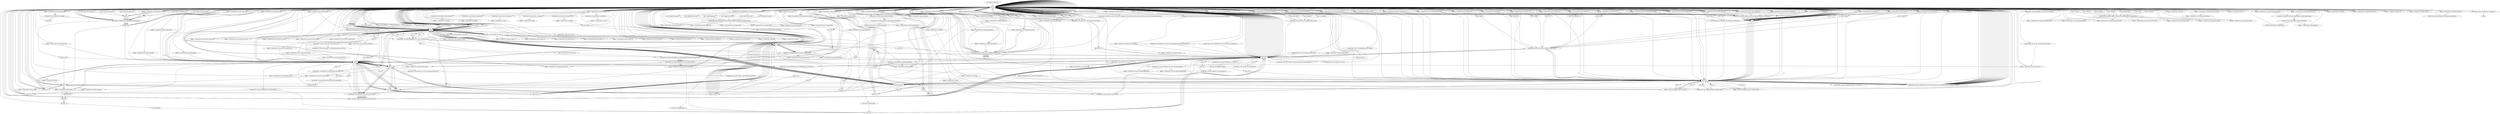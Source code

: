 digraph "" {
    "r0 := @this: SunEarth340"
    "load.r r0"
    "r0 := @this: SunEarth340"->"load.r r0";
    "new java.awt.Color"
    "load.r r0"->"new java.awt.Color";
    "dup1.r"
    "new java.awt.Color"->"dup1.r";
    "push 235"
    "dup1.r"->"push 235";
    "push 235"->"push 235";
    "push 255"
    "push 235"->"push 255";
    "specialinvoke <java.awt.Color: void <init>(int,int,int)>"
    "push 255"->"specialinvoke <java.awt.Color: void <init>(int,int,int)>";
    "virtualinvoke <java.awt.Component: void setBackground(java.awt.Color)>"
    "specialinvoke <java.awt.Color: void <init>(int,int,int)>"->"virtualinvoke <java.awt.Component: void setBackground(java.awt.Color)>";
    "virtualinvoke <java.awt.Component: void setBackground(java.awt.Color)>"->"load.r r0";
    "load.r r0"->"load.r r0";
    "push \"location\""
    "load.r r0"->"push \"location\"";
    "virtualinvoke <java.applet.Applet: java.lang.String getParameter(java.lang.String)>"
    "push \"location\""->"virtualinvoke <java.applet.Applet: java.lang.String getParameter(java.lang.String)>";
    "fieldput <SunEarth340: java.lang.String homeString>"
    "virtualinvoke <java.applet.Applet: java.lang.String getParameter(java.lang.String)>"->"fieldput <SunEarth340: java.lang.String homeString>";
    "fieldput <SunEarth340: java.lang.String homeString>"->"load.r r0";
    "load.r r0"->"load.r r0";
    "push \"latitude\""
    "load.r r0"->"push \"latitude\"";
    "push \"latitude\""->"virtualinvoke <java.applet.Applet: java.lang.String getParameter(java.lang.String)>";
    "fieldput <SunEarth340: java.lang.String homeLatStr>"
    "virtualinvoke <java.applet.Applet: java.lang.String getParameter(java.lang.String)>"->"fieldput <SunEarth340: java.lang.String homeLatStr>";
    "fieldput <SunEarth340: java.lang.String homeLatStr>"->"load.r r0";
    "load.r r0"->"load.r r0";
    "push \"longitude\""
    "load.r r0"->"push \"longitude\"";
    "push \"longitude\""->"virtualinvoke <java.applet.Applet: java.lang.String getParameter(java.lang.String)>";
    "fieldput <SunEarth340: java.lang.String homeLongStr>"
    "virtualinvoke <java.applet.Applet: java.lang.String getParameter(java.lang.String)>"->"fieldput <SunEarth340: java.lang.String homeLongStr>";
    "fieldput <SunEarth340: java.lang.String homeLongStr>"->"load.r r0";
    "load.r r0"->"load.r r0";
    "push \"timezone\""
    "load.r r0"->"push \"timezone\"";
    "push \"timezone\""->"virtualinvoke <java.applet.Applet: java.lang.String getParameter(java.lang.String)>";
    "fieldput <SunEarth340: java.lang.String timezoneStr>"
    "virtualinvoke <java.applet.Applet: java.lang.String getParameter(java.lang.String)>"->"fieldput <SunEarth340: java.lang.String timezoneStr>";
    "fieldput <SunEarth340: java.lang.String timezoneStr>"->"load.r r0";
    "load.r r0"->"load.r r0";
    "push \"daylightsaving\""
    "load.r r0"->"push \"daylightsaving\"";
    "push \"daylightsaving\""->"virtualinvoke <java.applet.Applet: java.lang.String getParameter(java.lang.String)>";
    "fieldput <SunEarth340: java.lang.String dstStr>"
    "virtualinvoke <java.applet.Applet: java.lang.String getParameter(java.lang.String)>"->"fieldput <SunEarth340: java.lang.String dstStr>";
    "fieldput <SunEarth340: java.lang.String dstStr>"->"load.r r0";
    "load.r r0"->"load.r r0";
    "virtualinvoke <java.applet.Applet: java.net.URL getCodeBase()>"
    "load.r r0"->"virtualinvoke <java.applet.Applet: java.net.URL getCodeBase()>";
    "virtualinvoke <java.net.URL: java.lang.String toString()>"
    "virtualinvoke <java.applet.Applet: java.net.URL getCodeBase()>"->"virtualinvoke <java.net.URL: java.lang.String toString()>";
    "fieldput <SunEarth340: java.lang.String str>"
    "virtualinvoke <java.net.URL: java.lang.String toString()>"->"fieldput <SunEarth340: java.lang.String str>";
    "fieldput <SunEarth340: java.lang.String str>"->"load.r r0";
    "new java.lang.StringBuffer"
    "load.r r0"->"new java.lang.StringBuffer";
    "new java.lang.StringBuffer"->"dup1.r";
    "dup1.r"->"load.r r0";
    "fieldget <SunEarth340: java.lang.String str>"
    "load.r r0"->"fieldget <SunEarth340: java.lang.String str>";
    "staticinvoke <java.lang.String: java.lang.String valueOf(java.lang.Object)>"
    "fieldget <SunEarth340: java.lang.String str>"->"staticinvoke <java.lang.String: java.lang.String valueOf(java.lang.Object)>";
    "specialinvoke <java.lang.StringBuffer: void <init>(java.lang.String)>"
    "staticinvoke <java.lang.String: java.lang.String valueOf(java.lang.Object)>"->"specialinvoke <java.lang.StringBuffer: void <init>(java.lang.String)>";
    "push \"01234567890123456789012345\""
    "specialinvoke <java.lang.StringBuffer: void <init>(java.lang.String)>"->"push \"01234567890123456789012345\"";
    "virtualinvoke <java.lang.StringBuffer: java.lang.StringBuffer append(java.lang.String)>"
    "push \"01234567890123456789012345\""->"virtualinvoke <java.lang.StringBuffer: java.lang.StringBuffer append(java.lang.String)>";
    "virtualinvoke <java.lang.StringBuffer: java.lang.String toString()>"
    "virtualinvoke <java.lang.StringBuffer: java.lang.StringBuffer append(java.lang.String)>"->"virtualinvoke <java.lang.StringBuffer: java.lang.String toString()>";
    "virtualinvoke <java.lang.StringBuffer: java.lang.String toString()>"->"fieldput <SunEarth340: java.lang.String str>";
    "fieldput <SunEarth340: java.lang.String str>"->"load.r r0";
    "load.r r0"->"load.r r0";
    "load.r r0"->"fieldget <SunEarth340: java.lang.String str>";
    "push 0"
    "fieldget <SunEarth340: java.lang.String str>"->"push 0";
    "push 27"
    "push 0"->"push 27";
    "virtualinvoke <java.lang.String: java.lang.String substring(int,int)>"
    "push 27"->"virtualinvoke <java.lang.String: java.lang.String substring(int,int)>";
    "fieldput <SunEarth340: java.lang.String wwwStr>"
    "virtualinvoke <java.lang.String: java.lang.String substring(int,int)>"->"fieldput <SunEarth340: java.lang.String wwwStr>";
    "fieldput <SunEarth340: java.lang.String wwwStr>"->"load.r r0";
    "load.r r0"->"load.r r0";
    "load.r r0"->"load.r r0";
    "virtualinvoke <java.applet.Applet: java.net.URL getDocumentBase()>"
    "load.r r0"->"virtualinvoke <java.applet.Applet: java.net.URL getDocumentBase()>";
    "push \"applet/sunview/a.gif\""
    "virtualinvoke <java.applet.Applet: java.net.URL getDocumentBase()>"->"push \"applet/sunview/a.gif\"";
    "virtualinvoke <java.applet.Applet: java.awt.Image getImage(java.net.URL,java.lang.String)>"
    "push \"applet/sunview/a.gif\""->"virtualinvoke <java.applet.Applet: java.awt.Image getImage(java.net.URL,java.lang.String)>";
    "fieldput <SunEarth340: java.awt.Image bild>"
    "virtualinvoke <java.applet.Applet: java.awt.Image getImage(java.net.URL,java.lang.String)>"->"fieldput <SunEarth340: java.awt.Image bild>";
    "fieldput <SunEarth340: java.awt.Image bild>"->"load.r r0";
    "load.r r0"->"load.r r0";
    "load.r r0"->"load.r r0";
    "load.r r0"->"virtualinvoke <java.applet.Applet: java.net.URL getDocumentBase()>";
    "push \"applet/bigmap.gif\""
    "virtualinvoke <java.applet.Applet: java.net.URL getDocumentBase()>"->"push \"applet/bigmap.gif\"";
    "push \"applet/bigmap.gif\""->"virtualinvoke <java.applet.Applet: java.awt.Image getImage(java.net.URL,java.lang.String)>";
    "fieldput <SunEarth340: java.awt.Image map>"
    "virtualinvoke <java.applet.Applet: java.awt.Image getImage(java.net.URL,java.lang.String)>"->"fieldput <SunEarth340: java.awt.Image map>";
    "fieldput <SunEarth340: java.awt.Image map>"->"load.r r0";
    "load.r r0"->"load.r r0";
    "load.r r0"->"load.r r0";
    "load.r r0"->"virtualinvoke <java.applet.Applet: java.net.URL getDocumentBase()>";
    "push \"applet/sunview/b.gif\""
    "virtualinvoke <java.applet.Applet: java.net.URL getDocumentBase()>"->"push \"applet/sunview/b.gif\"";
    "push \"applet/sunview/b.gif\""->"virtualinvoke <java.applet.Applet: java.awt.Image getImage(java.net.URL,java.lang.String)>";
    "fieldput <SunEarth340: java.awt.Image bild1>"
    "virtualinvoke <java.applet.Applet: java.awt.Image getImage(java.net.URL,java.lang.String)>"->"fieldput <SunEarth340: java.awt.Image bild1>";
    "fieldput <SunEarth340: java.awt.Image bild1>"->"load.r r0";
    "load.r r0"->"load.r r0";
    "load.r r0"->"load.r r0";
    "load.r r0"->"virtualinvoke <java.applet.Applet: java.net.URL getDocumentBase()>";
    "push \"applet/sunview/c.gif\""
    "virtualinvoke <java.applet.Applet: java.net.URL getDocumentBase()>"->"push \"applet/sunview/c.gif\"";
    "push \"applet/sunview/c.gif\""->"virtualinvoke <java.applet.Applet: java.awt.Image getImage(java.net.URL,java.lang.String)>";
    "fieldput <SunEarth340: java.awt.Image bild2>"
    "virtualinvoke <java.applet.Applet: java.awt.Image getImage(java.net.URL,java.lang.String)>"->"fieldput <SunEarth340: java.awt.Image bild2>";
    "fieldput <SunEarth340: java.awt.Image bild2>"->"load.r r0";
    "load.r r0"->"load.r r0";
    "load.r r0"->"load.r r0";
    "load.r r0"->"virtualinvoke <java.applet.Applet: java.net.URL getDocumentBase()>";
    "push \"applet/sunview/d.gif\""
    "virtualinvoke <java.applet.Applet: java.net.URL getDocumentBase()>"->"push \"applet/sunview/d.gif\"";
    "push \"applet/sunview/d.gif\""->"virtualinvoke <java.applet.Applet: java.awt.Image getImage(java.net.URL,java.lang.String)>";
    "fieldput <SunEarth340: java.awt.Image bild3>"
    "virtualinvoke <java.applet.Applet: java.awt.Image getImage(java.net.URL,java.lang.String)>"->"fieldput <SunEarth340: java.awt.Image bild3>";
    "fieldput <SunEarth340: java.awt.Image bild3>"->"load.r r0";
    "load.r r0"->"load.r r0";
    "load.r r0"->"load.r r0";
    "load.r r0"->"virtualinvoke <java.applet.Applet: java.net.URL getDocumentBase()>";
    "push \"applet/sunview/e.gif\""
    "virtualinvoke <java.applet.Applet: java.net.URL getDocumentBase()>"->"push \"applet/sunview/e.gif\"";
    "push \"applet/sunview/e.gif\""->"virtualinvoke <java.applet.Applet: java.awt.Image getImage(java.net.URL,java.lang.String)>";
    "fieldput <SunEarth340: java.awt.Image bild4>"
    "virtualinvoke <java.applet.Applet: java.awt.Image getImage(java.net.URL,java.lang.String)>"->"fieldput <SunEarth340: java.awt.Image bild4>";
    "new java.awt.MediaTracker"
    "fieldput <SunEarth340: java.awt.Image bild4>"->"new java.awt.MediaTracker";
    "store.r $r37"
    "new java.awt.MediaTracker"->"store.r $r37";
    "load.r $r37"
    "store.r $r37"->"load.r $r37";
    "load.r $r37"->"load.r r0";
    "specialinvoke <java.awt.MediaTracker: void <init>(java.awt.Component)>"
    "load.r r0"->"specialinvoke <java.awt.MediaTracker: void <init>(java.awt.Component)>";
    "specialinvoke <java.awt.MediaTracker: void <init>(java.awt.Component)>"->"load.r $r37";
    "load.r $r37"->"load.r r0";
    "fieldget <SunEarth340: java.awt.Image bild>"
    "load.r r0"->"fieldget <SunEarth340: java.awt.Image bild>";
    "fieldget <SunEarth340: java.awt.Image bild>"->"push 0";
    "virtualinvoke <java.awt.MediaTracker: void addImage(java.awt.Image,int)>"
    "push 0"->"virtualinvoke <java.awt.MediaTracker: void addImage(java.awt.Image,int)>";
    "virtualinvoke <java.awt.MediaTracker: void addImage(java.awt.Image,int)>"->"load.r $r37";
    "load.r $r37"->"load.r r0";
    "fieldget <SunEarth340: java.awt.Image bild1>"
    "load.r r0"->"fieldget <SunEarth340: java.awt.Image bild1>";
    "fieldget <SunEarth340: java.awt.Image bild1>"->"push 0";
    "push 0"->"virtualinvoke <java.awt.MediaTracker: void addImage(java.awt.Image,int)>";
    "virtualinvoke <java.awt.MediaTracker: void addImage(java.awt.Image,int)>"->"load.r $r37";
    "load.r $r37"->"load.r r0";
    "fieldget <SunEarth340: java.awt.Image bild2>"
    "load.r r0"->"fieldget <SunEarth340: java.awt.Image bild2>";
    "fieldget <SunEarth340: java.awt.Image bild2>"->"push 0";
    "push 0"->"virtualinvoke <java.awt.MediaTracker: void addImage(java.awt.Image,int)>";
    "virtualinvoke <java.awt.MediaTracker: void addImage(java.awt.Image,int)>"->"load.r $r37";
    "load.r $r37"->"load.r r0";
    "fieldget <SunEarth340: java.awt.Image bild3>"
    "load.r r0"->"fieldget <SunEarth340: java.awt.Image bild3>";
    "fieldget <SunEarth340: java.awt.Image bild3>"->"push 0";
    "push 0"->"virtualinvoke <java.awt.MediaTracker: void addImage(java.awt.Image,int)>";
    "virtualinvoke <java.awt.MediaTracker: void addImage(java.awt.Image,int)>"->"load.r $r37";
    "load.r $r37"->"load.r r0";
    "fieldget <SunEarth340: java.awt.Image bild4>"
    "load.r r0"->"fieldget <SunEarth340: java.awt.Image bild4>";
    "fieldget <SunEarth340: java.awt.Image bild4>"->"push 0";
    "push 0"->"virtualinvoke <java.awt.MediaTracker: void addImage(java.awt.Image,int)>";
    "virtualinvoke <java.awt.MediaTracker: void addImage(java.awt.Image,int)>"->"load.r $r37";
    "load.r $r37"->"load.r r0";
    "fieldget <SunEarth340: java.awt.Image map>"
    "load.r r0"->"fieldget <SunEarth340: java.awt.Image map>";
    "fieldget <SunEarth340: java.awt.Image map>"->"push 0";
    "push 0"->"virtualinvoke <java.awt.MediaTracker: void addImage(java.awt.Image,int)>";
    "virtualinvoke <java.awt.MediaTracker: void addImage(java.awt.Image,int)>"->"load.r $r37";
    "load.r $r37"->"push 0";
    "virtualinvoke <java.awt.MediaTracker: void waitForID(int)>"
    "push 0"->"virtualinvoke <java.awt.MediaTracker: void waitForID(int)>";
    "goto load.r r0"
    "virtualinvoke <java.awt.MediaTracker: void waitForID(int)>"->"goto load.r r0";
    "goto load.r r0"->"load.r r0";
    "new java.util.Date"
    "load.r r0"->"new java.util.Date";
    "new java.util.Date"->"dup1.r";
    "specialinvoke <java.util.Date: void <init>()>"
    "dup1.r"->"specialinvoke <java.util.Date: void <init>()>";
    "fieldput <SunEarth340: java.util.Date dat>"
    "specialinvoke <java.util.Date: void <init>()>"->"fieldput <SunEarth340: java.util.Date dat>";
    "fieldput <SunEarth340: java.util.Date dat>"->"load.r r0";
    "load.r r0"->"load.r r0";
    "fieldget <SunEarth340: java.util.Date dat>"
    "load.r r0"->"fieldget <SunEarth340: java.util.Date dat>";
    "virtualinvoke <java.util.Date: int getHours()>"
    "fieldget <SunEarth340: java.util.Date dat>"->"virtualinvoke <java.util.Date: int getHours()>";
    "fieldput <SunEarth340: int hours>"
    "virtualinvoke <java.util.Date: int getHours()>"->"fieldput <SunEarth340: int hours>";
    "fieldput <SunEarth340: int hours>"->"load.r r0";
    "load.r r0"->"load.r r0";
    "load.r r0"->"fieldget <SunEarth340: java.util.Date dat>";
    "virtualinvoke <java.util.Date: int getMinutes()>"
    "fieldget <SunEarth340: java.util.Date dat>"->"virtualinvoke <java.util.Date: int getMinutes()>";
    "fieldput <SunEarth340: int minutes>"
    "virtualinvoke <java.util.Date: int getMinutes()>"->"fieldput <SunEarth340: int minutes>";
    "fieldput <SunEarth340: int minutes>"->"load.r r0";
    "load.r r0"->"load.r r0";
    "load.r r0"->"fieldget <SunEarth340: java.util.Date dat>";
    "virtualinvoke <java.util.Date: int getDate()>"
    "fieldget <SunEarth340: java.util.Date dat>"->"virtualinvoke <java.util.Date: int getDate()>";
    "fieldput <SunEarth340: int date>"
    "virtualinvoke <java.util.Date: int getDate()>"->"fieldput <SunEarth340: int date>";
    "fieldput <SunEarth340: int date>"->"load.r r0";
    "load.r r0"->"load.r r0";
    "load.r r0"->"fieldget <SunEarth340: java.util.Date dat>";
    "virtualinvoke <java.util.Date: int getMonth()>"
    "fieldget <SunEarth340: java.util.Date dat>"->"virtualinvoke <java.util.Date: int getMonth()>";
    "fieldput <SunEarth340: int month>"
    "virtualinvoke <java.util.Date: int getMonth()>"->"fieldput <SunEarth340: int month>";
    "fieldput <SunEarth340: int month>"->"load.r r0";
    "load.r r0"->"load.r r0";
    "load.r r0"->"fieldget <SunEarth340: java.util.Date dat>";
    "virtualinvoke <java.util.Date: int getYear()>"
    "fieldget <SunEarth340: java.util.Date dat>"->"virtualinvoke <java.util.Date: int getYear()>";
    "fieldput <SunEarth340: int year>"
    "virtualinvoke <java.util.Date: int getYear()>"->"fieldput <SunEarth340: int year>";
    "fieldput <SunEarth340: int year>"->"load.r r0";
    "load.r r0"->"load.r r0";
    "load.r r0"->"fieldget <SunEarth340: java.util.Date dat>";
    "virtualinvoke <java.util.Date: int getSeconds()>"
    "fieldget <SunEarth340: java.util.Date dat>"->"virtualinvoke <java.util.Date: int getSeconds()>";
    "fieldput <SunEarth340: int seconds>"
    "virtualinvoke <java.util.Date: int getSeconds()>"->"fieldput <SunEarth340: int seconds>";
    "fieldput <SunEarth340: int seconds>"->"new java.util.Date";
    "new java.util.Date"->"store.r $r37";
    "store.r $r37"->"load.r $r37";
    "load.r $r37"->"specialinvoke <java.util.Date: void <init>()>";
    "specialinvoke <java.util.Date: void <init>()>"->"load.r $r37";
    "virtualinvoke <java.util.Date: int getTimezoneOffset()>"
    "load.r $r37"->"virtualinvoke <java.util.Date: int getTimezoneOffset()>";
    "neg.i"
    "virtualinvoke <java.util.Date: int getTimezoneOffset()>"->"neg.i";
    "push 60"
    "neg.i"->"push 60";
    "div.i"
    "push 60"->"div.i";
    "div.i"->"load.r $r37";
    "push 6"
    "load.r $r37"->"push 6";
    "virtualinvoke <java.util.Date: void setMonth(int)>"
    "push 6"->"virtualinvoke <java.util.Date: void setMonth(int)>";
    "virtualinvoke <java.util.Date: void setMonth(int)>"->"load.r $r37";
    "load.r $r37"->"virtualinvoke <java.util.Date: int getTimezoneOffset()>";
    "virtualinvoke <java.util.Date: int getTimezoneOffset()>"->"neg.i";
    "neg.i"->"push 60";
    "push 60"->"div.i";
    "ifcmpne.i load.r r0"
    "div.i"->"ifcmpne.i load.r r0";
    "ifcmpne.i load.r r0"->"load.r r0";
    "push 1"
    "load.r r0"->"push 1";
    "fieldput <SunEarth340: boolean isSummer>"
    "push 1"->"fieldput <SunEarth340: boolean isSummer>";
    "fieldput <SunEarth340: boolean isSummer>"->"goto load.r r0";
    "goto load.r r0"->"load.r r0";
    "load.r r0"->"load.r r0";
    "load.r r0"->"fieldget <SunEarth340: java.util.Date dat>";
    "fieldget <SunEarth340: java.util.Date dat>"->"virtualinvoke <java.util.Date: int getTimezoneOffset()>";
    "fieldput <SunEarth340: int browserOffset>"
    "virtualinvoke <java.util.Date: int getTimezoneOffset()>"->"fieldput <SunEarth340: int browserOffset>";
    "fieldput <SunEarth340: int browserOffset>"->"load.r r0";
    "load.r r0"->"load.r r0";
    "fieldget <SunEarth340: int browserOffset>"
    "load.r r0"->"fieldget <SunEarth340: int browserOffset>";
    "fieldget <SunEarth340: int browserOffset>"->"neg.i";
    "neg.i"->"push 60";
    "push 60"->"div.i";
    "div.i"->"fieldput <SunEarth340: int browserOffset>";
    "fieldput <SunEarth340: int browserOffset>"->"load.r r0";
    "load.r r0"->"load.r r0";
    "load.r r0"->"fieldget <SunEarth340: int browserOffset>";
    "fieldput <SunEarth340: int locOffset>"
    "fieldget <SunEarth340: int browserOffset>"->"fieldput <SunEarth340: int locOffset>";
    "fieldput <SunEarth340: int locOffset>"->"load.r r0";
    "load.r r0"->"new java.lang.StringBuffer";
    "new java.lang.StringBuffer"->"dup1.r";
    "dup1.r"->"load.r r0";
    "load.r r0"->"fieldget <SunEarth340: int browserOffset>";
    "staticinvoke <java.lang.String: java.lang.String valueOf(int)>"
    "fieldget <SunEarth340: int browserOffset>"->"staticinvoke <java.lang.String: java.lang.String valueOf(int)>";
    "staticinvoke <java.lang.String: java.lang.String valueOf(int)>"->"specialinvoke <java.lang.StringBuffer: void <init>(java.lang.String)>";
    "push \" h\""
    "specialinvoke <java.lang.StringBuffer: void <init>(java.lang.String)>"->"push \" h\"";
    "push \" h\""->"virtualinvoke <java.lang.StringBuffer: java.lang.StringBuffer append(java.lang.String)>";
    "virtualinvoke <java.lang.StringBuffer: java.lang.StringBuffer append(java.lang.String)>"->"virtualinvoke <java.lang.StringBuffer: java.lang.String toString()>";
    "fieldput <SunEarth340: java.lang.String timeString>"
    "virtualinvoke <java.lang.StringBuffer: java.lang.String toString()>"->"fieldput <SunEarth340: java.lang.String timeString>";
    "fieldput <SunEarth340: java.lang.String timeString>"->"load.r r0";
    "load.r r0"->"fieldget <SunEarth340: int browserOffset>";
    "ifle load.r r0"
    "fieldget <SunEarth340: int browserOffset>"->"ifle load.r r0";
    "ifle load.r r0"->"load.r r0";
    "load.r r0"->"new java.lang.StringBuffer";
    "new java.lang.StringBuffer"->"dup1.r";
    "push \"+\""
    "dup1.r"->"push \"+\"";
    "push \"+\""->"specialinvoke <java.lang.StringBuffer: void <init>(java.lang.String)>";
    "specialinvoke <java.lang.StringBuffer: void <init>(java.lang.String)>"->"load.r r0";
    "fieldget <SunEarth340: java.lang.String timeString>"
    "load.r r0"->"fieldget <SunEarth340: java.lang.String timeString>";
    "fieldget <SunEarth340: java.lang.String timeString>"->"virtualinvoke <java.lang.StringBuffer: java.lang.StringBuffer append(java.lang.String)>";
    "virtualinvoke <java.lang.StringBuffer: java.lang.StringBuffer append(java.lang.String)>"->"virtualinvoke <java.lang.StringBuffer: java.lang.String toString()>";
    "virtualinvoke <java.lang.StringBuffer: java.lang.String toString()>"->"fieldput <SunEarth340: java.lang.String timeString>";
    "fieldput <SunEarth340: java.lang.String timeString>"->"load.r r0";
    "load.r r0"->"new java.lang.StringBuffer";
    "new java.lang.StringBuffer"->"dup1.r";
    "push \"UT  \""
    "dup1.r"->"push \"UT  \"";
    "push \"UT  \""->"specialinvoke <java.lang.StringBuffer: void <init>(java.lang.String)>";
    "specialinvoke <java.lang.StringBuffer: void <init>(java.lang.String)>"->"load.r r0";
    "load.r r0"->"fieldget <SunEarth340: java.lang.String timeString>";
    "fieldget <SunEarth340: java.lang.String timeString>"->"virtualinvoke <java.lang.StringBuffer: java.lang.StringBuffer append(java.lang.String)>";
    "virtualinvoke <java.lang.StringBuffer: java.lang.StringBuffer append(java.lang.String)>"->"virtualinvoke <java.lang.StringBuffer: java.lang.String toString()>";
    "virtualinvoke <java.lang.StringBuffer: java.lang.String toString()>"->"fieldput <SunEarth340: java.lang.String timeString>";
    "new java.awt.GridBagLayout"
    "fieldput <SunEarth340: java.lang.String timeString>"->"new java.awt.GridBagLayout";
    "new java.awt.GridBagLayout"->"store.r $r37";
    "store.r $r37"->"load.r $r37";
    "specialinvoke <java.awt.GridBagLayout: void <init>()>"
    "load.r $r37"->"specialinvoke <java.awt.GridBagLayout: void <init>()>";
    "new java.awt.GridBagConstraints"
    "specialinvoke <java.awt.GridBagLayout: void <init>()>"->"new java.awt.GridBagConstraints";
    "store.r $r62"
    "new java.awt.GridBagConstraints"->"store.r $r62";
    "load.r $r62"
    "store.r $r62"->"load.r $r62";
    "specialinvoke <java.awt.GridBagConstraints: void <init>()>"
    "load.r $r62"->"specialinvoke <java.awt.GridBagConstraints: void <init>()>";
    "specialinvoke <java.awt.GridBagConstraints: void <init>()>"->"load.r r0";
    "load.r r0"->"load.r $r37";
    "virtualinvoke <java.awt.Container: void setLayout(java.awt.LayoutManager)>"
    "load.r $r37"->"virtualinvoke <java.awt.Container: void setLayout(java.awt.LayoutManager)>";
    "virtualinvoke <java.awt.Container: void setLayout(java.awt.LayoutManager)>"->"load.r r0";
    "new java.awt.Font"
    "load.r r0"->"new java.awt.Font";
    "new java.awt.Font"->"dup1.r";
    "push \"Helvetica\""
    "dup1.r"->"push \"Helvetica\"";
    "push \"Helvetica\""->"push 0";
    "push 10"
    "push 0"->"push 10";
    "specialinvoke <java.awt.Font: void <init>(java.lang.String,int,int)>"
    "push 10"->"specialinvoke <java.awt.Font: void <init>(java.lang.String,int,int)>";
    "virtualinvoke <java.awt.Container: void setFont(java.awt.Font)>"
    "specialinvoke <java.awt.Font: void <init>(java.lang.String,int,int)>"->"virtualinvoke <java.awt.Container: void setFont(java.awt.Font)>";
    "virtualinvoke <java.awt.Container: void setFont(java.awt.Font)>"->"load.r $r62";
    "push 1.0"
    "load.r $r62"->"push 1.0";
    "fieldput <java.awt.GridBagConstraints: double weightx>"
    "push 1.0"->"fieldput <java.awt.GridBagConstraints: double weightx>";
    "fieldput <java.awt.GridBagConstraints: double weightx>"->"load.r $r62";
    "push 0.0"
    "load.r $r62"->"push 0.0";
    "fieldput <java.awt.GridBagConstraints: double weighty>"
    "push 0.0"->"fieldput <java.awt.GridBagConstraints: double weighty>";
    "fieldput <java.awt.GridBagConstraints: double weighty>"->"load.r $r62";
    "new java.awt.Insets"
    "load.r $r62"->"new java.awt.Insets";
    "new java.awt.Insets"->"dup1.r";
    "push 2"
    "dup1.r"->"push 2";
    "push 20"
    "push 2"->"push 20";
    "push 20"->"push 0";
    "push 0"->"push 0";
    "specialinvoke <java.awt.Insets: void <init>(int,int,int,int)>"
    "push 0"->"specialinvoke <java.awt.Insets: void <init>(int,int,int,int)>";
    "fieldput <java.awt.GridBagConstraints: java.awt.Insets insets>"
    "specialinvoke <java.awt.Insets: void <init>(int,int,int,int)>"->"fieldput <java.awt.GridBagConstraints: java.awt.Insets insets>";
    "fieldput <java.awt.GridBagConstraints: java.awt.Insets insets>"->"load.r r0";
    "new java.awt.Label"
    "load.r r0"->"new java.awt.Label";
    "new java.awt.Label"->"dup1.r";
    "specialinvoke <java.awt.Label: void <init>()>"
    "dup1.r"->"specialinvoke <java.awt.Label: void <init>()>";
    "fieldput <SunEarth340: java.awt.Label L11>"
    "specialinvoke <java.awt.Label: void <init>()>"->"fieldput <SunEarth340: java.awt.Label L11>";
    "fieldput <SunEarth340: java.awt.Label L11>"->"load.r r0";
    "fieldget <SunEarth340: java.awt.Label L11>"
    "load.r r0"->"fieldget <SunEarth340: java.awt.Label L11>";
    "push \"Time Zone\""
    "fieldget <SunEarth340: java.awt.Label L11>"->"push \"Time Zone\"";
    "virtualinvoke <java.awt.Label: void setText(java.lang.String)>"
    "push \"Time Zone\""->"virtualinvoke <java.awt.Label: void setText(java.lang.String)>";
    "virtualinvoke <java.awt.Label: void setText(java.lang.String)>"->"load.r $r37";
    "load.r $r37"->"load.r r0";
    "load.r r0"->"fieldget <SunEarth340: java.awt.Label L11>";
    "fieldget <SunEarth340: java.awt.Label L11>"->"load.r $r62";
    "virtualinvoke <java.awt.GridBagLayout: void setConstraints(java.awt.Component,java.awt.GridBagConstraints)>"
    "load.r $r62"->"virtualinvoke <java.awt.GridBagLayout: void setConstraints(java.awt.Component,java.awt.GridBagConstraints)>";
    "virtualinvoke <java.awt.GridBagLayout: void setConstraints(java.awt.Component,java.awt.GridBagConstraints)>"->"load.r r0";
    "load.r r0"->"load.r r0";
    "load.r r0"->"fieldget <SunEarth340: java.awt.Label L11>";
    "virtualinvoke <java.awt.Container: java.awt.Component add(java.awt.Component)>"
    "fieldget <SunEarth340: java.awt.Label L11>"->"virtualinvoke <java.awt.Container: java.awt.Component add(java.awt.Component)>";
    "pop"
    "virtualinvoke <java.awt.Container: java.awt.Component add(java.awt.Component)>"->"pop";
    "pop"->"load.r r0";
    "load.r r0"->"new java.awt.Label";
    "new java.awt.Label"->"dup1.r";
    "dup1.r"->"specialinvoke <java.awt.Label: void <init>()>";
    "fieldput <SunEarth340: java.awt.Label L12>"
    "specialinvoke <java.awt.Label: void <init>()>"->"fieldput <SunEarth340: java.awt.Label L12>";
    "fieldput <SunEarth340: java.awt.Label L12>"->"load.r r0";
    "fieldget <SunEarth340: java.awt.Label L12>"
    "load.r r0"->"fieldget <SunEarth340: java.awt.Label L12>";
    "push \"Location\""
    "fieldget <SunEarth340: java.awt.Label L12>"->"push \"Location\"";
    "push \"Location\""->"virtualinvoke <java.awt.Label: void setText(java.lang.String)>";
    "virtualinvoke <java.awt.Label: void setText(java.lang.String)>"->"load.r $r62";
    "load.r $r62"->"new java.awt.Insets";
    "new java.awt.Insets"->"dup1.r";
    "dup1.r"->"push 2";
    "push 2"->"push 0";
    "push 0"->"push 0";
    "push 0"->"push 0";
    "push 0"->"specialinvoke <java.awt.Insets: void <init>(int,int,int,int)>";
    "specialinvoke <java.awt.Insets: void <init>(int,int,int,int)>"->"fieldput <java.awt.GridBagConstraints: java.awt.Insets insets>";
    "fieldput <java.awt.GridBagConstraints: java.awt.Insets insets>"->"load.r $r37";
    "load.r $r37"->"load.r r0";
    "load.r r0"->"fieldget <SunEarth340: java.awt.Label L12>";
    "fieldget <SunEarth340: java.awt.Label L12>"->"load.r $r62";
    "load.r $r62"->"virtualinvoke <java.awt.GridBagLayout: void setConstraints(java.awt.Component,java.awt.GridBagConstraints)>";
    "virtualinvoke <java.awt.GridBagLayout: void setConstraints(java.awt.Component,java.awt.GridBagConstraints)>"->"load.r r0";
    "load.r r0"->"load.r r0";
    "load.r r0"->"fieldget <SunEarth340: java.awt.Label L12>";
    "fieldget <SunEarth340: java.awt.Label L12>"->"virtualinvoke <java.awt.Container: java.awt.Component add(java.awt.Component)>";
    "virtualinvoke <java.awt.Container: java.awt.Component add(java.awt.Component)>"->"pop";
    "pop"->"load.r $r62";
    "push 10.0"
    "load.r $r62"->"push 10.0";
    "push 10.0"->"fieldput <java.awt.GridBagConstraints: double weightx>";
    "fieldput <java.awt.GridBagConstraints: double weightx>"->"load.r r0";
    "load.r r0"->"new java.awt.Label";
    "new java.awt.Label"->"dup1.r";
    "dup1.r"->"specialinvoke <java.awt.Label: void <init>()>";
    "fieldput <SunEarth340: java.awt.Label L13>"
    "specialinvoke <java.awt.Label: void <init>()>"->"fieldput <SunEarth340: java.awt.Label L13>";
    "fieldput <SunEarth340: java.awt.Label L13>"->"load.r r0";
    "fieldget <SunEarth340: java.awt.Label L13>"
    "load.r r0"->"fieldget <SunEarth340: java.awt.Label L13>";
    "push \"Latitude\""
    "fieldget <SunEarth340: java.awt.Label L13>"->"push \"Latitude\"";
    "push \"Latitude\""->"virtualinvoke <java.awt.Label: void setText(java.lang.String)>";
    "virtualinvoke <java.awt.Label: void setText(java.lang.String)>"->"load.r $r37";
    "load.r $r37"->"load.r r0";
    "load.r r0"->"fieldget <SunEarth340: java.awt.Label L13>";
    "fieldget <SunEarth340: java.awt.Label L13>"->"load.r $r62";
    "load.r $r62"->"virtualinvoke <java.awt.GridBagLayout: void setConstraints(java.awt.Component,java.awt.GridBagConstraints)>";
    "virtualinvoke <java.awt.GridBagLayout: void setConstraints(java.awt.Component,java.awt.GridBagConstraints)>"->"load.r r0";
    "load.r r0"->"load.r r0";
    "load.r r0"->"fieldget <SunEarth340: java.awt.Label L13>";
    "fieldget <SunEarth340: java.awt.Label L13>"->"virtualinvoke <java.awt.Container: java.awt.Component add(java.awt.Component)>";
    "virtualinvoke <java.awt.Container: java.awt.Component add(java.awt.Component)>"->"pop";
    "pop"->"load.r r0";
    "load.r r0"->"new java.awt.Label";
    "new java.awt.Label"->"dup1.r";
    "dup1.r"->"specialinvoke <java.awt.Label: void <init>()>";
    "fieldput <SunEarth340: java.awt.Label L14>"
    "specialinvoke <java.awt.Label: void <init>()>"->"fieldput <SunEarth340: java.awt.Label L14>";
    "fieldput <SunEarth340: java.awt.Label L14>"->"load.r r0";
    "fieldget <SunEarth340: java.awt.Label L14>"
    "load.r r0"->"fieldget <SunEarth340: java.awt.Label L14>";
    "push \"N / S\""
    "fieldget <SunEarth340: java.awt.Label L14>"->"push \"N / S\"";
    "push \"N / S\""->"virtualinvoke <java.awt.Label: void setText(java.lang.String)>";
    "virtualinvoke <java.awt.Label: void setText(java.lang.String)>"->"load.r $r37";
    "load.r $r37"->"load.r r0";
    "load.r r0"->"fieldget <SunEarth340: java.awt.Label L14>";
    "fieldget <SunEarth340: java.awt.Label L14>"->"load.r $r62";
    "load.r $r62"->"virtualinvoke <java.awt.GridBagLayout: void setConstraints(java.awt.Component,java.awt.GridBagConstraints)>";
    "virtualinvoke <java.awt.GridBagLayout: void setConstraints(java.awt.Component,java.awt.GridBagConstraints)>"->"load.r r0";
    "load.r r0"->"load.r r0";
    "load.r r0"->"fieldget <SunEarth340: java.awt.Label L14>";
    "fieldget <SunEarth340: java.awt.Label L14>"->"virtualinvoke <java.awt.Container: java.awt.Component add(java.awt.Component)>";
    "virtualinvoke <java.awt.Container: java.awt.Component add(java.awt.Component)>"->"pop";
    "pop"->"load.r r0";
    "load.r r0"->"new java.awt.Label";
    "new java.awt.Label"->"dup1.r";
    "dup1.r"->"specialinvoke <java.awt.Label: void <init>()>";
    "fieldput <SunEarth340: java.awt.Label L15>"
    "specialinvoke <java.awt.Label: void <init>()>"->"fieldput <SunEarth340: java.awt.Label L15>";
    "fieldput <SunEarth340: java.awt.Label L15>"->"load.r r0";
    "fieldget <SunEarth340: java.awt.Label L15>"
    "load.r r0"->"fieldget <SunEarth340: java.awt.Label L15>";
    "push \"Longitude\""
    "fieldget <SunEarth340: java.awt.Label L15>"->"push \"Longitude\"";
    "push \"Longitude\""->"virtualinvoke <java.awt.Label: void setText(java.lang.String)>";
    "virtualinvoke <java.awt.Label: void setText(java.lang.String)>"->"load.r $r37";
    "load.r $r37"->"load.r r0";
    "load.r r0"->"fieldget <SunEarth340: java.awt.Label L15>";
    "fieldget <SunEarth340: java.awt.Label L15>"->"load.r $r62";
    "load.r $r62"->"virtualinvoke <java.awt.GridBagLayout: void setConstraints(java.awt.Component,java.awt.GridBagConstraints)>";
    "virtualinvoke <java.awt.GridBagLayout: void setConstraints(java.awt.Component,java.awt.GridBagConstraints)>"->"load.r r0";
    "load.r r0"->"load.r r0";
    "load.r r0"->"fieldget <SunEarth340: java.awt.Label L15>";
    "fieldget <SunEarth340: java.awt.Label L15>"->"virtualinvoke <java.awt.Container: java.awt.Component add(java.awt.Component)>";
    "virtualinvoke <java.awt.Container: java.awt.Component add(java.awt.Component)>"->"pop";
    "pop"->"load.r r0";
    "load.r r0"->"new java.awt.Label";
    "new java.awt.Label"->"dup1.r";
    "dup1.r"->"specialinvoke <java.awt.Label: void <init>()>";
    "fieldput <SunEarth340: java.awt.Label L16>"
    "specialinvoke <java.awt.Label: void <init>()>"->"fieldput <SunEarth340: java.awt.Label L16>";
    "fieldput <SunEarth340: java.awt.Label L16>"->"load.r r0";
    "fieldget <SunEarth340: java.awt.Label L16>"
    "load.r r0"->"fieldget <SunEarth340: java.awt.Label L16>";
    "push \"E / W\""
    "fieldget <SunEarth340: java.awt.Label L16>"->"push \"E / W\"";
    "push \"E / W\""->"virtualinvoke <java.awt.Label: void setText(java.lang.String)>";
    "virtualinvoke <java.awt.Label: void setText(java.lang.String)>"->"load.r $r37";
    "load.r $r37"->"load.r r0";
    "load.r r0"->"fieldget <SunEarth340: java.awt.Label L16>";
    "fieldget <SunEarth340: java.awt.Label L16>"->"load.r $r62";
    "load.r $r62"->"virtualinvoke <java.awt.GridBagLayout: void setConstraints(java.awt.Component,java.awt.GridBagConstraints)>";
    "virtualinvoke <java.awt.GridBagLayout: void setConstraints(java.awt.Component,java.awt.GridBagConstraints)>"->"load.r r0";
    "load.r r0"->"load.r r0";
    "load.r r0"->"fieldget <SunEarth340: java.awt.Label L16>";
    "fieldget <SunEarth340: java.awt.Label L16>"->"virtualinvoke <java.awt.Container: java.awt.Component add(java.awt.Component)>";
    "virtualinvoke <java.awt.Container: java.awt.Component add(java.awt.Component)>"->"pop";
    "pop"->"load.r r0";
    "load.r r0"->"new java.awt.Label";
    "new java.awt.Label"->"dup1.r";
    "dup1.r"->"specialinvoke <java.awt.Label: void <init>()>";
    "fieldput <SunEarth340: java.awt.Label L18>"
    "specialinvoke <java.awt.Label: void <init>()>"->"fieldput <SunEarth340: java.awt.Label L18>";
    "fieldput <SunEarth340: java.awt.Label L18>"->"load.r r0";
    "fieldget <SunEarth340: java.awt.Label L18>"
    "load.r r0"->"fieldget <SunEarth340: java.awt.Label L18>";
    "push \"Details\""
    "fieldget <SunEarth340: java.awt.Label L18>"->"push \"Details\"";
    "push \"Details\""->"virtualinvoke <java.awt.Label: void setText(java.lang.String)>";
    "virtualinvoke <java.awt.Label: void setText(java.lang.String)>"->"load.r $r37";
    "load.r $r37"->"load.r r0";
    "load.r r0"->"fieldget <SunEarth340: java.awt.Label L18>";
    "fieldget <SunEarth340: java.awt.Label L18>"->"load.r $r62";
    "load.r $r62"->"virtualinvoke <java.awt.GridBagLayout: void setConstraints(java.awt.Component,java.awt.GridBagConstraints)>";
    "virtualinvoke <java.awt.GridBagLayout: void setConstraints(java.awt.Component,java.awt.GridBagConstraints)>"->"load.r r0";
    "load.r r0"->"load.r r0";
    "load.r r0"->"fieldget <SunEarth340: java.awt.Label L18>";
    "fieldget <SunEarth340: java.awt.Label L18>"->"virtualinvoke <java.awt.Container: java.awt.Component add(java.awt.Component)>";
    "virtualinvoke <java.awt.Container: java.awt.Component add(java.awt.Component)>"->"pop";
    "pop"->"load.r $r62";
    "load.r $r62"->"push 1";
    "fieldput <java.awt.GridBagConstraints: int gridy>"
    "push 1"->"fieldput <java.awt.GridBagConstraints: int gridy>";
    "fieldput <java.awt.GridBagConstraints: int gridy>"->"load.r $r62";
    "load.r $r62"->"new java.awt.Insets";
    "new java.awt.Insets"->"dup1.r";
    "dup1.r"->"push 0";
    "push 0"->"push 20";
    "push 20"->"push 0";
    "push 0"->"push 0";
    "push 0"->"specialinvoke <java.awt.Insets: void <init>(int,int,int,int)>";
    "specialinvoke <java.awt.Insets: void <init>(int,int,int,int)>"->"fieldput <java.awt.GridBagConstraints: java.awt.Insets insets>";
    "fieldput <java.awt.GridBagConstraints: java.awt.Insets insets>"->"load.r r0";
    "new Seloc"
    "load.r r0"->"new Seloc";
    "new Seloc"->"dup1.r";
    "specialinvoke <Seloc: void <init>()>"
    "dup1.r"->"specialinvoke <Seloc: void <init>()>";
    "fieldput <SunEarth340: Seloc time>"
    "specialinvoke <Seloc: void <init>()>"->"fieldput <SunEarth340: Seloc time>";
    "fieldput <SunEarth340: Seloc time>"->"load.r r0";
    "new java.awt.Choice"
    "load.r r0"->"new java.awt.Choice";
    "new java.awt.Choice"->"dup1.r";
    "specialinvoke <java.awt.Choice: void <init>()>"
    "dup1.r"->"specialinvoke <java.awt.Choice: void <init>()>";
    "fieldput <SunEarth340: java.awt.Choice timeChoice>"
    "specialinvoke <java.awt.Choice: void <init>()>"->"fieldput <SunEarth340: java.awt.Choice timeChoice>";
    "fieldput <SunEarth340: java.awt.Choice timeChoice>"->"load.r r0";
    "fieldget <SunEarth340: Seloc time>"
    "load.r r0"->"fieldget <SunEarth340: Seloc time>";
    "fieldget <SunEarth340: Seloc time>"->"load.r r0";
    "fieldget <SunEarth340: java.awt.Choice timeChoice>"
    "load.r r0"->"fieldget <SunEarth340: java.awt.Choice timeChoice>";
    "virtualinvoke <Seloc: void timeMenu(java.awt.Choice)>"
    "fieldget <SunEarth340: java.awt.Choice timeChoice>"->"virtualinvoke <Seloc: void timeMenu(java.awt.Choice)>";
    "virtualinvoke <Seloc: void timeMenu(java.awt.Choice)>"->"load.r $r37";
    "load.r $r37"->"load.r r0";
    "load.r r0"->"fieldget <SunEarth340: java.awt.Choice timeChoice>";
    "fieldget <SunEarth340: java.awt.Choice timeChoice>"->"load.r $r62";
    "load.r $r62"->"virtualinvoke <java.awt.GridBagLayout: void setConstraints(java.awt.Component,java.awt.GridBagConstraints)>";
    "virtualinvoke <java.awt.GridBagLayout: void setConstraints(java.awt.Component,java.awt.GridBagConstraints)>"->"load.r r0";
    "load.r r0"->"fieldget <SunEarth340: java.awt.Choice timeChoice>";
    "fieldget <SunEarth340: java.awt.Choice timeChoice>"->"load.r r0";
    "load.r r0"->"fieldget <SunEarth340: java.lang.String timeString>";
    "virtualinvoke <java.awt.Choice: void select(java.lang.String)>"
    "fieldget <SunEarth340: java.lang.String timeString>"->"virtualinvoke <java.awt.Choice: void select(java.lang.String)>";
    "virtualinvoke <java.awt.Choice: void select(java.lang.String)>"->"load.r r0";
    "load.r r0"->"load.r r0";
    "load.r r0"->"fieldget <SunEarth340: java.awt.Choice timeChoice>";
    "fieldget <SunEarth340: java.awt.Choice timeChoice>"->"virtualinvoke <java.awt.Container: java.awt.Component add(java.awt.Component)>";
    "virtualinvoke <java.awt.Container: java.awt.Component add(java.awt.Component)>"->"pop";
    "pop"->"load.r $r62";
    "load.r $r62"->"new java.awt.Insets";
    "new java.awt.Insets"->"dup1.r";
    "dup1.r"->"push 0";
    "push 0"->"push 0";
    "push 0"->"push 0";
    "push 0"->"push 0";
    "push 0"->"specialinvoke <java.awt.Insets: void <init>(int,int,int,int)>";
    "specialinvoke <java.awt.Insets: void <init>(int,int,int,int)>"->"fieldput <java.awt.GridBagConstraints: java.awt.Insets insets>";
    "fieldput <java.awt.GridBagConstraints: java.awt.Insets insets>"->"load.r r0";
    "load.r r0"->"new java.awt.Choice";
    "new java.awt.Choice"->"dup1.r";
    "dup1.r"->"specialinvoke <java.awt.Choice: void <init>()>";
    "fieldput <SunEarth340: java.awt.Choice locChoice>"
    "specialinvoke <java.awt.Choice: void <init>()>"->"fieldput <SunEarth340: java.awt.Choice locChoice>";
    "fieldput <SunEarth340: java.awt.Choice locChoice>"->"load.r r0";
    "load.r r0"->"load.r r0";
    "fieldget <SunEarth340: java.lang.String homeString>"
    "load.r r0"->"fieldget <SunEarth340: java.lang.String homeString>";
    "fieldput <SunEarth340: java.lang.String locString>"
    "fieldget <SunEarth340: java.lang.String homeString>"->"fieldput <SunEarth340: java.lang.String locString>";
    "fieldput <SunEarth340: java.lang.String locString>"->"load.r r0";
    "fieldget <SunEarth340: java.awt.Choice locChoice>"
    "load.r r0"->"fieldget <SunEarth340: java.awt.Choice locChoice>";
    "fieldget <SunEarth340: java.awt.Choice locChoice>"->"load.r r0";
    "fieldget <SunEarth340: java.lang.String locString>"
    "load.r r0"->"fieldget <SunEarth340: java.lang.String locString>";
    "virtualinvoke <java.awt.Choice: void addItem(java.lang.String)>"
    "fieldget <SunEarth340: java.lang.String locString>"->"virtualinvoke <java.awt.Choice: void addItem(java.lang.String)>";
    "virtualinvoke <java.awt.Choice: void addItem(java.lang.String)>"->"load.r r0";
    "load.r r0"->"fieldget <SunEarth340: java.awt.Choice locChoice>";
    "fieldget <SunEarth340: java.awt.Choice locChoice>"->"load.r r0";
    "load.r r0"->"fieldget <SunEarth340: java.lang.String locString>";
    "fieldget <SunEarth340: java.lang.String locString>"->"virtualinvoke <java.awt.Choice: void select(java.lang.String)>";
    "virtualinvoke <java.awt.Choice: void select(java.lang.String)>"->"load.r r0";
    "load.r r0"->"new Seloc";
    "new Seloc"->"dup1.r";
    "dup1.r"->"specialinvoke <Seloc: void <init>()>";
    "fieldput <SunEarth340: Seloc loc>"
    "specialinvoke <Seloc: void <init>()>"->"fieldput <SunEarth340: Seloc loc>";
    "fieldput <SunEarth340: Seloc loc>"->"load.r r0";
    "fieldget <SunEarth340: Seloc loc>"
    "load.r r0"->"fieldget <SunEarth340: Seloc loc>";
    "fieldget <SunEarth340: Seloc loc>"->"load.r r0";
    "load.r r0"->"fieldget <SunEarth340: java.awt.Choice locChoice>";
    "virtualinvoke <Seloc: void locMenu(java.awt.Choice)>"
    "fieldget <SunEarth340: java.awt.Choice locChoice>"->"virtualinvoke <Seloc: void locMenu(java.awt.Choice)>";
    "virtualinvoke <Seloc: void locMenu(java.awt.Choice)>"->"load.r $r37";
    "load.r $r37"->"load.r r0";
    "load.r r0"->"fieldget <SunEarth340: java.awt.Choice locChoice>";
    "fieldget <SunEarth340: java.awt.Choice locChoice>"->"load.r $r62";
    "load.r $r62"->"virtualinvoke <java.awt.GridBagLayout: void setConstraints(java.awt.Component,java.awt.GridBagConstraints)>";
    "virtualinvoke <java.awt.GridBagLayout: void setConstraints(java.awt.Component,java.awt.GridBagConstraints)>"->"load.r r0";
    "load.r r0"->"load.r r0";
    "load.r r0"->"fieldget <SunEarth340: java.awt.Choice locChoice>";
    "fieldget <SunEarth340: java.awt.Choice locChoice>"->"virtualinvoke <java.awt.Container: java.awt.Component add(java.awt.Component)>";
    "virtualinvoke <java.awt.Container: java.awt.Component add(java.awt.Component)>"->"pop";
    "pop"->"load.r r0";
    "load.r r0"->"load.r r0";
    "fieldget <SunEarth340: java.lang.String homeLatStr>"
    "load.r r0"->"fieldget <SunEarth340: java.lang.String homeLatStr>";
    "staticinvoke <java.lang.Double: java.lang.Double valueOf(java.lang.String)>"
    "fieldget <SunEarth340: java.lang.String homeLatStr>"->"staticinvoke <java.lang.Double: java.lang.Double valueOf(java.lang.String)>";
    "virtualinvoke <java.lang.Double: double doubleValue()>"
    "staticinvoke <java.lang.Double: java.lang.Double valueOf(java.lang.String)>"->"virtualinvoke <java.lang.Double: double doubleValue()>";
    "fieldput <SunEarth340: double latitude>"
    "virtualinvoke <java.lang.Double: double doubleValue()>"->"fieldput <SunEarth340: double latitude>";
    "fieldput <SunEarth340: double latitude>"->"load.r r0";
    "load.r r0"->"load.r r0";
    "fieldget <SunEarth340: double latitude>"
    "load.r r0"->"fieldget <SunEarth340: double latitude>";
    "fieldput <SunEarth340: double homeLat>"
    "fieldget <SunEarth340: double latitude>"->"fieldput <SunEarth340: double homeLat>";
    "fieldput <SunEarth340: double homeLat>"->"load.r r0";
    "load.r r0"->"fieldget <SunEarth340: double latitude>";
    "fieldget <SunEarth340: double latitude>"->"push 0.0";
    "cmpg.d"
    "push 0.0"->"cmpg.d";
    "ifge load.r r0"
    "cmpg.d"->"ifge load.r r0";
    "ifge load.r r0"->"load.r r0";
    "push \"S\""
    "load.r r0"->"push \"S\"";
    "fieldput <SunEarth340: java.lang.String nsStr>"
    "push \"S\""->"fieldput <SunEarth340: java.lang.String nsStr>";
    "fieldput <SunEarth340: java.lang.String nsStr>"->"goto load.r r0";
    "goto load.r r0"->"load.r r0";
    "load.r r0"->"load.r r0";
    "fieldget <SunEarth340: java.lang.String homeLongStr>"
    "load.r r0"->"fieldget <SunEarth340: java.lang.String homeLongStr>";
    "fieldget <SunEarth340: java.lang.String homeLongStr>"->"staticinvoke <java.lang.Double: java.lang.Double valueOf(java.lang.String)>";
    "staticinvoke <java.lang.Double: java.lang.Double valueOf(java.lang.String)>"->"virtualinvoke <java.lang.Double: double doubleValue()>";
    "fieldput <SunEarth340: double longitude>"
    "virtualinvoke <java.lang.Double: double doubleValue()>"->"fieldput <SunEarth340: double longitude>";
    "fieldput <SunEarth340: double longitude>"->"load.r r0";
    "load.r r0"->"load.r r0";
    "fieldget <SunEarth340: double longitude>"
    "load.r r0"->"fieldget <SunEarth340: double longitude>";
    "fieldput <SunEarth340: double homeLong>"
    "fieldget <SunEarth340: double longitude>"->"fieldput <SunEarth340: double homeLong>";
    "fieldput <SunEarth340: double homeLong>"->"load.r r0";
    "load.r r0"->"fieldget <SunEarth340: double longitude>";
    "fieldget <SunEarth340: double longitude>"->"push 0.0";
    "push 0.0"->"cmpg.d";
    "cmpg.d"->"ifge load.r r0";
    "ifge load.r r0"->"load.r r0";
    "push \"W\""
    "load.r r0"->"push \"W\"";
    "fieldput <SunEarth340: java.lang.String ewStr>"
    "push \"W\""->"fieldput <SunEarth340: java.lang.String ewStr>";
    "fieldput <SunEarth340: java.lang.String ewStr>"->"goto load.r r0";
    "goto load.r r0"->"load.r r0";
    "load.r r0"->"load.r r0";
    "load.r r0"->"fieldget <SunEarth340: double latitude>";
    "staticinvoke <java.lang.Math: double abs(double)>"
    "fieldget <SunEarth340: double latitude>"->"staticinvoke <java.lang.Math: double abs(double)>";
    "staticinvoke <java.lang.String: java.lang.String valueOf(double)>"
    "staticinvoke <java.lang.Math: double abs(double)>"->"staticinvoke <java.lang.String: java.lang.String valueOf(double)>";
    "fieldput <SunEarth340: java.lang.String latStr>"
    "staticinvoke <java.lang.String: java.lang.String valueOf(double)>"->"fieldput <SunEarth340: java.lang.String latStr>";
    "fieldput <SunEarth340: java.lang.String latStr>"->"load.r r0";
    "new java.awt.TextField"
    "load.r r0"->"new java.awt.TextField";
    "new java.awt.TextField"->"dup1.r";
    "dup1.r"->"load.r r0";
    "fieldget <SunEarth340: java.lang.String latStr>"
    "load.r r0"->"fieldget <SunEarth340: java.lang.String latStr>";
    "push 5"
    "fieldget <SunEarth340: java.lang.String latStr>"->"push 5";
    "specialinvoke <java.awt.TextField: void <init>(java.lang.String,int)>"
    "push 5"->"specialinvoke <java.awt.TextField: void <init>(java.lang.String,int)>";
    "fieldput <SunEarth340: java.awt.TextField fieldLatDeg>"
    "specialinvoke <java.awt.TextField: void <init>(java.lang.String,int)>"->"fieldput <SunEarth340: java.awt.TextField fieldLatDeg>";
    "fieldput <SunEarth340: java.awt.TextField fieldLatDeg>"->"load.r $r37";
    "load.r $r37"->"load.r r0";
    "fieldget <SunEarth340: java.awt.TextField fieldLatDeg>"
    "load.r r0"->"fieldget <SunEarth340: java.awt.TextField fieldLatDeg>";
    "fieldget <SunEarth340: java.awt.TextField fieldLatDeg>"->"load.r $r62";
    "load.r $r62"->"virtualinvoke <java.awt.GridBagLayout: void setConstraints(java.awt.Component,java.awt.GridBagConstraints)>";
    "virtualinvoke <java.awt.GridBagLayout: void setConstraints(java.awt.Component,java.awt.GridBagConstraints)>"->"load.r r0";
    "load.r r0"->"load.r r0";
    "load.r r0"->"fieldget <SunEarth340: java.awt.TextField fieldLatDeg>";
    "fieldget <SunEarth340: java.awt.TextField fieldLatDeg>"->"virtualinvoke <java.awt.Container: java.awt.Component add(java.awt.Component)>";
    "virtualinvoke <java.awt.Container: java.awt.Component add(java.awt.Component)>"->"pop";
    "pop"->"load.r r0";
    "load.r r0"->"new java.awt.Choice";
    "new java.awt.Choice"->"dup1.r";
    "dup1.r"->"specialinvoke <java.awt.Choice: void <init>()>";
    "fieldput <SunEarth340: java.awt.Choice nsChoice>"
    "specialinvoke <java.awt.Choice: void <init>()>"->"fieldput <SunEarth340: java.awt.Choice nsChoice>";
    "fieldput <SunEarth340: java.awt.Choice nsChoice>"->"load.r r0";
    "fieldget <SunEarth340: java.awt.Choice nsChoice>"
    "load.r r0"->"fieldget <SunEarth340: java.awt.Choice nsChoice>";
    "push \"N\""
    "fieldget <SunEarth340: java.awt.Choice nsChoice>"->"push \"N\"";
    "push \"N\""->"virtualinvoke <java.awt.Choice: void addItem(java.lang.String)>";
    "virtualinvoke <java.awt.Choice: void addItem(java.lang.String)>"->"load.r r0";
    "load.r r0"->"fieldget <SunEarth340: java.awt.Choice nsChoice>";
    "fieldget <SunEarth340: java.awt.Choice nsChoice>"->"push \"S\"";
    "push \"S\""->"virtualinvoke <java.awt.Choice: void addItem(java.lang.String)>";
    "virtualinvoke <java.awt.Choice: void addItem(java.lang.String)>"->"load.r r0";
    "load.r r0"->"fieldget <SunEarth340: double latitude>";
    "fieldget <SunEarth340: double latitude>"->"push 0.0";
    "cmpl.d"
    "push 0.0"->"cmpl.d";
    "iflt load.r r0"
    "cmpl.d"->"iflt load.r r0";
    "iflt load.r r0"->"load.r r0";
    "load.r r0"->"fieldget <SunEarth340: java.awt.Choice nsChoice>";
    "fieldget <SunEarth340: java.awt.Choice nsChoice>"->"push \"N\"";
    "push \"N\""->"virtualinvoke <java.awt.Choice: void select(java.lang.String)>";
    "goto load.r $r37"
    "virtualinvoke <java.awt.Choice: void select(java.lang.String)>"->"goto load.r $r37";
    "goto load.r $r37"->"load.r $r37";
    "load.r $r37"->"load.r r0";
    "load.r r0"->"fieldget <SunEarth340: java.awt.Choice nsChoice>";
    "fieldget <SunEarth340: java.awt.Choice nsChoice>"->"load.r $r62";
    "load.r $r62"->"virtualinvoke <java.awt.GridBagLayout: void setConstraints(java.awt.Component,java.awt.GridBagConstraints)>";
    "virtualinvoke <java.awt.GridBagLayout: void setConstraints(java.awt.Component,java.awt.GridBagConstraints)>"->"load.r r0";
    "load.r r0"->"load.r r0";
    "load.r r0"->"fieldget <SunEarth340: java.awt.Choice nsChoice>";
    "fieldget <SunEarth340: java.awt.Choice nsChoice>"->"virtualinvoke <java.awt.Container: java.awt.Component add(java.awt.Component)>";
    "virtualinvoke <java.awt.Container: java.awt.Component add(java.awt.Component)>"->"pop";
    "pop"->"load.r r0";
    "load.r r0"->"load.r r0";
    "load.r r0"->"fieldget <SunEarth340: double longitude>";
    "fieldget <SunEarth340: double longitude>"->"staticinvoke <java.lang.Math: double abs(double)>";
    "staticinvoke <java.lang.Math: double abs(double)>"->"staticinvoke <java.lang.String: java.lang.String valueOf(double)>";
    "fieldput <SunEarth340: java.lang.String longStr>"
    "staticinvoke <java.lang.String: java.lang.String valueOf(double)>"->"fieldput <SunEarth340: java.lang.String longStr>";
    "fieldput <SunEarth340: java.lang.String longStr>"->"load.r r0";
    "load.r r0"->"new java.awt.TextField";
    "new java.awt.TextField"->"dup1.r";
    "dup1.r"->"load.r r0";
    "fieldget <SunEarth340: java.lang.String longStr>"
    "load.r r0"->"fieldget <SunEarth340: java.lang.String longStr>";
    "fieldget <SunEarth340: java.lang.String longStr>"->"push 6";
    "push 6"->"specialinvoke <java.awt.TextField: void <init>(java.lang.String,int)>";
    "fieldput <SunEarth340: java.awt.TextField fieldLongDeg>"
    "specialinvoke <java.awt.TextField: void <init>(java.lang.String,int)>"->"fieldput <SunEarth340: java.awt.TextField fieldLongDeg>";
    "fieldput <SunEarth340: java.awt.TextField fieldLongDeg>"->"load.r $r37";
    "load.r $r37"->"load.r r0";
    "fieldget <SunEarth340: java.awt.TextField fieldLongDeg>"
    "load.r r0"->"fieldget <SunEarth340: java.awt.TextField fieldLongDeg>";
    "fieldget <SunEarth340: java.awt.TextField fieldLongDeg>"->"load.r $r62";
    "load.r $r62"->"virtualinvoke <java.awt.GridBagLayout: void setConstraints(java.awt.Component,java.awt.GridBagConstraints)>";
    "virtualinvoke <java.awt.GridBagLayout: void setConstraints(java.awt.Component,java.awt.GridBagConstraints)>"->"load.r r0";
    "load.r r0"->"load.r r0";
    "load.r r0"->"fieldget <SunEarth340: java.awt.TextField fieldLongDeg>";
    "fieldget <SunEarth340: java.awt.TextField fieldLongDeg>"->"virtualinvoke <java.awt.Container: java.awt.Component add(java.awt.Component)>";
    "virtualinvoke <java.awt.Container: java.awt.Component add(java.awt.Component)>"->"pop";
    "pop"->"load.r r0";
    "load.r r0"->"new java.awt.Choice";
    "new java.awt.Choice"->"dup1.r";
    "dup1.r"->"specialinvoke <java.awt.Choice: void <init>()>";
    "fieldput <SunEarth340: java.awt.Choice ewChoice>"
    "specialinvoke <java.awt.Choice: void <init>()>"->"fieldput <SunEarth340: java.awt.Choice ewChoice>";
    "fieldput <SunEarth340: java.awt.Choice ewChoice>"->"load.r r0";
    "fieldget <SunEarth340: java.awt.Choice ewChoice>"
    "load.r r0"->"fieldget <SunEarth340: java.awt.Choice ewChoice>";
    "push \"E\""
    "fieldget <SunEarth340: java.awt.Choice ewChoice>"->"push \"E\"";
    "push \"E\""->"virtualinvoke <java.awt.Choice: void addItem(java.lang.String)>";
    "virtualinvoke <java.awt.Choice: void addItem(java.lang.String)>"->"load.r r0";
    "load.r r0"->"fieldget <SunEarth340: java.awt.Choice ewChoice>";
    "fieldget <SunEarth340: java.awt.Choice ewChoice>"->"push \"W\"";
    "push \"W\""->"virtualinvoke <java.awt.Choice: void addItem(java.lang.String)>";
    "virtualinvoke <java.awt.Choice: void addItem(java.lang.String)>"->"load.r r0";
    "load.r r0"->"fieldget <SunEarth340: double longitude>";
    "fieldget <SunEarth340: double longitude>"->"push 0.0";
    "push 0.0"->"cmpl.d";
    "cmpl.d"->"iflt load.r r0";
    "iflt load.r r0"->"load.r r0";
    "load.r r0"->"fieldget <SunEarth340: java.awt.Choice ewChoice>";
    "fieldget <SunEarth340: java.awt.Choice ewChoice>"->"push \"E\"";
    "push \"E\""->"virtualinvoke <java.awt.Choice: void select(java.lang.String)>";
    "virtualinvoke <java.awt.Choice: void select(java.lang.String)>"->"goto load.r $r37";
    "goto load.r $r37"->"load.r $r37";
    "load.r $r37"->"load.r r0";
    "load.r r0"->"fieldget <SunEarth340: java.awt.Choice ewChoice>";
    "fieldget <SunEarth340: java.awt.Choice ewChoice>"->"load.r $r62";
    "load.r $r62"->"virtualinvoke <java.awt.GridBagLayout: void setConstraints(java.awt.Component,java.awt.GridBagConstraints)>";
    "virtualinvoke <java.awt.GridBagLayout: void setConstraints(java.awt.Component,java.awt.GridBagConstraints)>"->"load.r r0";
    "load.r r0"->"load.r r0";
    "load.r r0"->"fieldget <SunEarth340: java.awt.Choice ewChoice>";
    "fieldget <SunEarth340: java.awt.Choice ewChoice>"->"virtualinvoke <java.awt.Container: java.awt.Component add(java.awt.Component)>";
    "virtualinvoke <java.awt.Container: java.awt.Component add(java.awt.Component)>"->"pop";
    "pop"->"load.r r0";
    "load.r r0"->"new java.awt.Choice";
    "new java.awt.Choice"->"dup1.r";
    "dup1.r"->"specialinvoke <java.awt.Choice: void <init>()>";
    "fieldput <SunEarth340: java.awt.Choice detailsChoice>"
    "specialinvoke <java.awt.Choice: void <init>()>"->"fieldput <SunEarth340: java.awt.Choice detailsChoice>";
    "fieldput <SunEarth340: java.awt.Choice detailsChoice>"->"load.r r0";
    "fieldget <SunEarth340: java.awt.Choice detailsChoice>"
    "load.r r0"->"fieldget <SunEarth340: java.awt.Choice detailsChoice>";
    "push \"Paint Mode\""
    "fieldget <SunEarth340: java.awt.Choice detailsChoice>"->"push \"Paint Mode\"";
    "virtualinvoke <java.awt.Choice: void add(java.lang.String)>"
    "push \"Paint Mode\""->"virtualinvoke <java.awt.Choice: void add(java.lang.String)>";
    "virtualinvoke <java.awt.Choice: void add(java.lang.String)>"->"load.r r0";
    "load.r r0"->"fieldget <SunEarth340: java.awt.Choice detailsChoice>";
    "push \"Analemma\""
    "fieldget <SunEarth340: java.awt.Choice detailsChoice>"->"push \"Analemma\"";
    "push \"Analemma\""->"virtualinvoke <java.awt.Choice: void add(java.lang.String)>";
    "virtualinvoke <java.awt.Choice: void add(java.lang.String)>"->"load.r r0";
    "load.r r0"->"fieldget <SunEarth340: java.awt.Choice detailsChoice>";
    "push \"UV Radiation\""
    "fieldget <SunEarth340: java.awt.Choice detailsChoice>"->"push \"UV Radiation\"";
    "push \"UV Radiation\""->"virtualinvoke <java.awt.Choice: void add(java.lang.String)>";
    "virtualinvoke <java.awt.Choice: void add(java.lang.String)>"->"load.r $r37";
    "load.r $r37"->"load.r r0";
    "load.r r0"->"fieldget <SunEarth340: java.awt.Choice detailsChoice>";
    "fieldget <SunEarth340: java.awt.Choice detailsChoice>"->"load.r $r62";
    "load.r $r62"->"virtualinvoke <java.awt.GridBagLayout: void setConstraints(java.awt.Component,java.awt.GridBagConstraints)>";
    "virtualinvoke <java.awt.GridBagLayout: void setConstraints(java.awt.Component,java.awt.GridBagConstraints)>"->"load.r r0";
    "load.r r0"->"load.r r0";
    "load.r r0"->"fieldget <SunEarth340: java.awt.Choice detailsChoice>";
    "fieldget <SunEarth340: java.awt.Choice detailsChoice>"->"virtualinvoke <java.awt.Container: java.awt.Component add(java.awt.Component)>";
    "virtualinvoke <java.awt.Container: java.awt.Component add(java.awt.Component)>"->"pop";
    "pop"->"load.r r0";
    "new java.awt.Button"
    "load.r r0"->"new java.awt.Button";
    "new java.awt.Button"->"dup1.r";
    "specialinvoke <java.awt.Button: void <init>()>"
    "dup1.r"->"specialinvoke <java.awt.Button: void <init>()>";
    "fieldput <SunEarth340: java.awt.Button aboutButton>"
    "specialinvoke <java.awt.Button: void <init>()>"->"fieldput <SunEarth340: java.awt.Button aboutButton>";
    "fieldput <SunEarth340: java.awt.Button aboutButton>"->"load.r $r62";
    "load.r $r62"->"new java.awt.Insets";
    "new java.awt.Insets"->"dup1.r";
    "dup1.r"->"push 0";
    "push 0"->"push 0";
    "push 0"->"push 0";
    "push 0"->"push 10";
    "push 10"->"specialinvoke <java.awt.Insets: void <init>(int,int,int,int)>";
    "specialinvoke <java.awt.Insets: void <init>(int,int,int,int)>"->"fieldput <java.awt.GridBagConstraints: java.awt.Insets insets>";
    "fieldput <java.awt.GridBagConstraints: java.awt.Insets insets>"->"load.r $r37";
    "load.r $r37"->"load.r r0";
    "fieldget <SunEarth340: java.awt.Button aboutButton>"
    "load.r r0"->"fieldget <SunEarth340: java.awt.Button aboutButton>";
    "fieldget <SunEarth340: java.awt.Button aboutButton>"->"load.r $r62";
    "load.r $r62"->"virtualinvoke <java.awt.GridBagLayout: void setConstraints(java.awt.Component,java.awt.GridBagConstraints)>";
    "virtualinvoke <java.awt.GridBagLayout: void setConstraints(java.awt.Component,java.awt.GridBagConstraints)>"->"load.r r0";
    "load.r r0"->"fieldget <SunEarth340: java.awt.Button aboutButton>";
    "push \"About...\""
    "fieldget <SunEarth340: java.awt.Button aboutButton>"->"push \"About...\"";
    "virtualinvoke <java.awt.Button: void setLabel(java.lang.String)>"
    "push \"About...\""->"virtualinvoke <java.awt.Button: void setLabel(java.lang.String)>";
    "virtualinvoke <java.awt.Button: void setLabel(java.lang.String)>"->"load.r r0";
    "load.r r0"->"load.r r0";
    "load.r r0"->"fieldget <SunEarth340: java.awt.Button aboutButton>";
    "fieldget <SunEarth340: java.awt.Button aboutButton>"->"virtualinvoke <java.awt.Container: java.awt.Component add(java.awt.Component)>";
    "virtualinvoke <java.awt.Container: java.awt.Component add(java.awt.Component)>"->"pop";
    "pop"->"load.r $r62";
    "load.r $r62"->"push 2";
    "push 2"->"fieldput <java.awt.GridBagConstraints: int gridy>";
    "fieldput <java.awt.GridBagConstraints: int gridy>"->"load.r r0";
    "load.r r0"->"new java.awt.Label";
    "new java.awt.Label"->"dup1.r";
    "dup1.r"->"specialinvoke <java.awt.Label: void <init>()>";
    "fieldput <SunEarth340: java.awt.Label L17>"
    "specialinvoke <java.awt.Label: void <init>()>"->"fieldput <SunEarth340: java.awt.Label L17>";
    "fieldput <SunEarth340: java.awt.Label L17>"->"load.r r0";
    "fieldget <SunEarth340: java.awt.Label L17>"
    "load.r r0"->"fieldget <SunEarth340: java.awt.Label L17>";
    "push \"Local Time (h:m)\""
    "fieldget <SunEarth340: java.awt.Label L17>"->"push \"Local Time (h:m)\"";
    "push \"Local Time (h:m)\""->"virtualinvoke <java.awt.Label: void setText(java.lang.String)>";
    "virtualinvoke <java.awt.Label: void setText(java.lang.String)>"->"load.r $r62";
    "load.r $r62"->"new java.awt.Insets";
    "new java.awt.Insets"->"dup1.r";
    "dup1.r"->"push 10";
    "push 30"
    "push 10"->"push 30";
    "push 30"->"push 0";
    "push 0"->"push 20";
    "push 20"->"specialinvoke <java.awt.Insets: void <init>(int,int,int,int)>";
    "specialinvoke <java.awt.Insets: void <init>(int,int,int,int)>"->"fieldput <java.awt.GridBagConstraints: java.awt.Insets insets>";
    "fieldput <java.awt.GridBagConstraints: java.awt.Insets insets>"->"load.r $r37";
    "load.r $r37"->"load.r r0";
    "load.r r0"->"fieldget <SunEarth340: java.awt.Label L17>";
    "fieldget <SunEarth340: java.awt.Label L17>"->"load.r $r62";
    "load.r $r62"->"virtualinvoke <java.awt.GridBagLayout: void setConstraints(java.awt.Component,java.awt.GridBagConstraints)>";
    "virtualinvoke <java.awt.GridBagLayout: void setConstraints(java.awt.Component,java.awt.GridBagConstraints)>"->"load.r r0";
    "load.r r0"->"load.r r0";
    "load.r r0"->"fieldget <SunEarth340: java.awt.Label L17>";
    "fieldget <SunEarth340: java.awt.Label L17>"->"virtualinvoke <java.awt.Container: java.awt.Component add(java.awt.Component)>";
    "virtualinvoke <java.awt.Container: java.awt.Component add(java.awt.Component)>"->"pop";
    "pop"->"load.r r0";
    "load.r r0"->"new java.awt.Choice";
    "new java.awt.Choice"->"dup1.r";
    "dup1.r"->"specialinvoke <java.awt.Choice: void <init>()>";
    "fieldput <SunEarth340: java.awt.Choice hoursChoice>"
    "specialinvoke <java.awt.Choice: void <init>()>"->"fieldput <SunEarth340: java.awt.Choice hoursChoice>";
    "fieldput <SunEarth340: java.awt.Choice hoursChoice>"->"push 0";
    "store.i i50"
    "push 0"->"store.i i50";
    "goto load.i i50"
    "store.i i50"->"goto load.i i50";
    "load.i i50"
    "goto load.i i50"->"load.i i50";
    "load.i i50"->"push 10";
    "ifcmplt.i load.r r0"
    "push 10"->"ifcmplt.i load.r r0";
    "ifcmplt.i load.r r0"->"push 10";
    "push 10"->"store.i i50";
    "store.i i50"->"goto load.i i50";
    "goto load.i i50"->"load.i i50";
    "push 24"
    "load.i i50"->"push 24";
    "push 24"->"ifcmplt.i load.r r0";
    "ifcmplt.i load.r r0"->"load.r r0";
    "fieldget <SunEarth340: java.awt.Choice hoursChoice>"
    "load.r r0"->"fieldget <SunEarth340: java.awt.Choice hoursChoice>";
    "fieldget <SunEarth340: java.awt.Choice hoursChoice>"->"load.r r0";
    "fieldget <SunEarth340: int hours>"
    "load.r r0"->"fieldget <SunEarth340: int hours>";
    "virtualinvoke <java.awt.Choice: void select(int)>"
    "fieldget <SunEarth340: int hours>"->"virtualinvoke <java.awt.Choice: void select(int)>";
    "virtualinvoke <java.awt.Choice: void select(int)>"->"load.r $r62";
    "load.r $r62"->"new java.awt.Insets";
    "new java.awt.Insets"->"dup1.r";
    "push 7"
    "dup1.r"->"push 7";
    "push 7"->"push 0";
    "push 0"->"push 0";
    "push 40"
    "push 0"->"push 40";
    "push 40"->"specialinvoke <java.awt.Insets: void <init>(int,int,int,int)>";
    "specialinvoke <java.awt.Insets: void <init>(int,int,int,int)>"->"fieldput <java.awt.GridBagConstraints: java.awt.Insets insets>";
    "fieldput <java.awt.GridBagConstraints: java.awt.Insets insets>"->"load.r $r37";
    "load.r $r37"->"load.r r0";
    "load.r r0"->"fieldget <SunEarth340: java.awt.Choice hoursChoice>";
    "fieldget <SunEarth340: java.awt.Choice hoursChoice>"->"load.r $r62";
    "load.r $r62"->"virtualinvoke <java.awt.GridBagLayout: void setConstraints(java.awt.Component,java.awt.GridBagConstraints)>";
    "virtualinvoke <java.awt.GridBagLayout: void setConstraints(java.awt.Component,java.awt.GridBagConstraints)>"->"load.r r0";
    "load.r r0"->"load.r r0";
    "load.r r0"->"fieldget <SunEarth340: java.awt.Choice hoursChoice>";
    "fieldget <SunEarth340: java.awt.Choice hoursChoice>"->"virtualinvoke <java.awt.Container: java.awt.Component add(java.awt.Component)>";
    "virtualinvoke <java.awt.Container: java.awt.Component add(java.awt.Component)>"->"pop";
    "pop"->"load.r r0";
    "load.r r0"->"new java.awt.Choice";
    "new java.awt.Choice"->"dup1.r";
    "dup1.r"->"specialinvoke <java.awt.Choice: void <init>()>";
    "fieldput <SunEarth340: java.awt.Choice minChoice>"
    "specialinvoke <java.awt.Choice: void <init>()>"->"fieldput <SunEarth340: java.awt.Choice minChoice>";
    "fieldput <SunEarth340: java.awt.Choice minChoice>"->"push 0";
    "push 0"->"store.i i50";
    "store.i i50"->"goto load.i i50";
    "goto load.i i50"->"load.i i50";
    "load.i i50"->"push 10";
    "push 10"->"ifcmplt.i load.r r0";
    "ifcmplt.i load.r r0"->"push 10";
    "push 10"->"store.i i50";
    "store.i i50"->"goto load.i i50";
    "goto load.i i50"->"load.i i50";
    "load.i i50"->"push 60";
    "push 60"->"ifcmplt.i load.r r0";
    "ifcmplt.i load.r r0"->"load.r r0";
    "fieldget <SunEarth340: java.awt.Choice minChoice>"
    "load.r r0"->"fieldget <SunEarth340: java.awt.Choice minChoice>";
    "fieldget <SunEarth340: java.awt.Choice minChoice>"->"load.r r0";
    "fieldget <SunEarth340: int minutes>"
    "load.r r0"->"fieldget <SunEarth340: int minutes>";
    "fieldget <SunEarth340: int minutes>"->"virtualinvoke <java.awt.Choice: void select(int)>";
    "virtualinvoke <java.awt.Choice: void select(int)>"->"load.r $r62";
    "load.r $r62"->"new java.awt.Insets";
    "new java.awt.Insets"->"dup1.r";
    "dup1.r"->"push 7";
    "push 7"->"push 0";
    "push 0"->"push 0";
    "push 0"->"push 10";
    "push 10"->"specialinvoke <java.awt.Insets: void <init>(int,int,int,int)>";
    "specialinvoke <java.awt.Insets: void <init>(int,int,int,int)>"->"fieldput <java.awt.GridBagConstraints: java.awt.Insets insets>";
    "fieldput <java.awt.GridBagConstraints: java.awt.Insets insets>"->"load.r $r37";
    "load.r $r37"->"load.r r0";
    "load.r r0"->"fieldget <SunEarth340: java.awt.Choice minChoice>";
    "fieldget <SunEarth340: java.awt.Choice minChoice>"->"load.r $r62";
    "load.r $r62"->"virtualinvoke <java.awt.GridBagLayout: void setConstraints(java.awt.Component,java.awt.GridBagConstraints)>";
    "virtualinvoke <java.awt.GridBagLayout: void setConstraints(java.awt.Component,java.awt.GridBagConstraints)>"->"load.r r0";
    "load.r r0"->"load.r r0";
    "load.r r0"->"fieldget <SunEarth340: java.awt.Choice minChoice>";
    "fieldget <SunEarth340: java.awt.Choice minChoice>"->"virtualinvoke <java.awt.Container: java.awt.Component add(java.awt.Component)>";
    "virtualinvoke <java.awt.Container: java.awt.Component add(java.awt.Component)>"->"pop";
    "pop"->"load.r r0";
    "load.r r0"->"new java.awt.Label";
    "new java.awt.Label"->"dup1.r";
    "dup1.r"->"specialinvoke <java.awt.Label: void <init>()>";
    "fieldput <SunEarth340: java.awt.Label L23>"
    "specialinvoke <java.awt.Label: void <init>()>"->"fieldput <SunEarth340: java.awt.Label L23>";
    "fieldput <SunEarth340: java.awt.Label L23>"->"load.r r0";
    "fieldget <SunEarth340: java.awt.Label L23>"
    "load.r r0"->"fieldget <SunEarth340: java.awt.Label L23>";
    "push \"Date:\""
    "fieldget <SunEarth340: java.awt.Label L23>"->"push \"Date:\"";
    "push \"Date:\""->"virtualinvoke <java.awt.Label: void setText(java.lang.String)>";
    "virtualinvoke <java.awt.Label: void setText(java.lang.String)>"->"load.r $r62";
    "load.r $r62"->"new java.awt.Insets";
    "new java.awt.Insets"->"dup1.r";
    "dup1.r"->"push 10";
    "push 10"->"push 20";
    "push 20"->"push 0";
    "push 0"->"push 10";
    "push 10"->"specialinvoke <java.awt.Insets: void <init>(int,int,int,int)>";
    "specialinvoke <java.awt.Insets: void <init>(int,int,int,int)>"->"fieldput <java.awt.GridBagConstraints: java.awt.Insets insets>";
    "fieldput <java.awt.GridBagConstraints: java.awt.Insets insets>"->"load.r $r37";
    "load.r $r37"->"load.r r0";
    "load.r r0"->"fieldget <SunEarth340: java.awt.Label L23>";
    "fieldget <SunEarth340: java.awt.Label L23>"->"load.r $r62";
    "load.r $r62"->"virtualinvoke <java.awt.GridBagLayout: void setConstraints(java.awt.Component,java.awt.GridBagConstraints)>";
    "virtualinvoke <java.awt.GridBagLayout: void setConstraints(java.awt.Component,java.awt.GridBagConstraints)>"->"load.r r0";
    "load.r r0"->"load.r r0";
    "load.r r0"->"fieldget <SunEarth340: java.awt.Label L23>";
    "fieldget <SunEarth340: java.awt.Label L23>"->"virtualinvoke <java.awt.Container: java.awt.Component add(java.awt.Component)>";
    "virtualinvoke <java.awt.Container: java.awt.Component add(java.awt.Component)>"->"pop";
    "pop"->"load.r $r62";
    "load.r $r62"->"new java.awt.Insets";
    "new java.awt.Insets"->"dup1.r";
    "dup1.r"->"push 7";
    "push 7"->"push 0";
    "push 0"->"push 0";
    "push 0"->"push 0";
    "push 0"->"specialinvoke <java.awt.Insets: void <init>(int,int,int,int)>";
    "specialinvoke <java.awt.Insets: void <init>(int,int,int,int)>"->"fieldput <java.awt.GridBagConstraints: java.awt.Insets insets>";
    "fieldput <java.awt.GridBagConstraints: java.awt.Insets insets>"->"load.r r0";
    "load.r r0"->"new java.awt.Choice";
    "new java.awt.Choice"->"dup1.r";
    "dup1.r"->"specialinvoke <java.awt.Choice: void <init>()>";
    "fieldput <SunEarth340: java.awt.Choice yearChoice>"
    "specialinvoke <java.awt.Choice: void <init>()>"->"fieldput <SunEarth340: java.awt.Choice yearChoice>";
    "fieldput <SunEarth340: java.awt.Choice yearChoice>"->"push 0";
    "push 0"->"store.i i50";
    "store.i i50"->"goto load.i i50";
    "goto load.i i50"->"load.i i50";
    "load.i i50"->"push 20";
    "push 20"->"ifcmplt.i load.r r0";
    "ifcmplt.i load.r r0"->"load.r r0";
    "load.r r0"->"load.r r0";
    "fieldget <SunEarth340: int year>"
    "load.r r0"->"fieldget <SunEarth340: int year>";
    "push 1900"
    "fieldget <SunEarth340: int year>"->"push 1900";
    "add.i"
    "push 1900"->"add.i";
    "add.i"->"staticinvoke <java.lang.String: java.lang.String valueOf(int)>";
    "fieldput <SunEarth340: java.lang.String yearStr>"
    "staticinvoke <java.lang.String: java.lang.String valueOf(int)>"->"fieldput <SunEarth340: java.lang.String yearStr>";
    "fieldput <SunEarth340: java.lang.String yearStr>"->"load.r r0";
    "fieldget <SunEarth340: java.awt.Choice yearChoice>"
    "load.r r0"->"fieldget <SunEarth340: java.awt.Choice yearChoice>";
    "fieldget <SunEarth340: java.awt.Choice yearChoice>"->"load.r r0";
    "fieldget <SunEarth340: java.lang.String yearStr>"
    "load.r r0"->"fieldget <SunEarth340: java.lang.String yearStr>";
    "fieldget <SunEarth340: java.lang.String yearStr>"->"virtualinvoke <java.awt.Choice: void select(java.lang.String)>";
    "virtualinvoke <java.awt.Choice: void select(java.lang.String)>"->"load.r $r37";
    "load.r $r37"->"load.r r0";
    "load.r r0"->"fieldget <SunEarth340: java.awt.Choice yearChoice>";
    "fieldget <SunEarth340: java.awt.Choice yearChoice>"->"load.r $r62";
    "load.r $r62"->"virtualinvoke <java.awt.GridBagLayout: void setConstraints(java.awt.Component,java.awt.GridBagConstraints)>";
    "virtualinvoke <java.awt.GridBagLayout: void setConstraints(java.awt.Component,java.awt.GridBagConstraints)>"->"load.r r0";
    "load.r r0"->"load.r r0";
    "load.r r0"->"fieldget <SunEarth340: java.awt.Choice yearChoice>";
    "fieldget <SunEarth340: java.awt.Choice yearChoice>"->"virtualinvoke <java.awt.Container: java.awt.Component add(java.awt.Component)>";
    "virtualinvoke <java.awt.Container: java.awt.Component add(java.awt.Component)>"->"pop";
    "pop"->"load.r r0";
    "load.r r0"->"new java.awt.Choice";
    "new java.awt.Choice"->"dup1.r";
    "dup1.r"->"specialinvoke <java.awt.Choice: void <init>()>";
    "fieldput <SunEarth340: java.awt.Choice monthChoice>"
    "specialinvoke <java.awt.Choice: void <init>()>"->"fieldput <SunEarth340: java.awt.Choice monthChoice>";
    "fieldput <SunEarth340: java.awt.Choice monthChoice>"->"push 0";
    "push 0"->"store.i i50";
    "store.i i50"->"goto load.i i50";
    "goto load.i i50"->"load.i i50";
    "push 12"
    "load.i i50"->"push 12";
    "push 12"->"ifcmplt.i load.r r0";
    "ifcmplt.i load.r r0"->"load.r r0";
    "fieldget <SunEarth340: java.awt.Choice monthChoice>"
    "load.r r0"->"fieldget <SunEarth340: java.awt.Choice monthChoice>";
    "fieldget <SunEarth340: java.awt.Choice monthChoice>"->"load.r r0";
    "fieldget <SunEarth340: int month>"
    "load.r r0"->"fieldget <SunEarth340: int month>";
    "fieldget <SunEarth340: int month>"->"virtualinvoke <java.awt.Choice: void select(int)>";
    "virtualinvoke <java.awt.Choice: void select(int)>"->"load.r $r37";
    "load.r $r37"->"load.r r0";
    "load.r r0"->"fieldget <SunEarth340: java.awt.Choice monthChoice>";
    "fieldget <SunEarth340: java.awt.Choice monthChoice>"->"load.r $r62";
    "load.r $r62"->"virtualinvoke <java.awt.GridBagLayout: void setConstraints(java.awt.Component,java.awt.GridBagConstraints)>";
    "virtualinvoke <java.awt.GridBagLayout: void setConstraints(java.awt.Component,java.awt.GridBagConstraints)>"->"load.r r0";
    "load.r r0"->"load.r r0";
    "load.r r0"->"fieldget <SunEarth340: java.awt.Choice monthChoice>";
    "fieldget <SunEarth340: java.awt.Choice monthChoice>"->"virtualinvoke <java.awt.Container: java.awt.Component add(java.awt.Component)>";
    "virtualinvoke <java.awt.Container: java.awt.Component add(java.awt.Component)>"->"pop";
    "pop"->"load.r r0";
    "load.r r0"->"new java.awt.Choice";
    "new java.awt.Choice"->"dup1.r";
    "dup1.r"->"specialinvoke <java.awt.Choice: void <init>()>";
    "fieldput <SunEarth340: java.awt.Choice dateChoice>"
    "specialinvoke <java.awt.Choice: void <init>()>"->"fieldput <SunEarth340: java.awt.Choice dateChoice>";
    "fieldput <SunEarth340: java.awt.Choice dateChoice>"->"push 1";
    "push 1"->"store.i i50";
    "store.i i50"->"goto load.i i50";
    "goto load.i i50"->"load.i i50";
    "push 32"
    "load.i i50"->"push 32";
    "push 32"->"ifcmplt.i load.r r0";
    "ifcmplt.i load.r r0"->"load.r r0";
    "fieldget <SunEarth340: java.awt.Choice dateChoice>"
    "load.r r0"->"fieldget <SunEarth340: java.awt.Choice dateChoice>";
    "fieldget <SunEarth340: java.awt.Choice dateChoice>"->"load.r r0";
    "fieldget <SunEarth340: int date>"
    "load.r r0"->"fieldget <SunEarth340: int date>";
    "fieldget <SunEarth340: int date>"->"push 1";
    "sub.i"
    "push 1"->"sub.i";
    "sub.i"->"virtualinvoke <java.awt.Choice: void select(int)>";
    "virtualinvoke <java.awt.Choice: void select(int)>"->"load.r $r37";
    "load.r $r37"->"load.r r0";
    "load.r r0"->"fieldget <SunEarth340: java.awt.Choice dateChoice>";
    "fieldget <SunEarth340: java.awt.Choice dateChoice>"->"load.r $r62";
    "load.r $r62"->"virtualinvoke <java.awt.GridBagLayout: void setConstraints(java.awt.Component,java.awt.GridBagConstraints)>";
    "virtualinvoke <java.awt.GridBagLayout: void setConstraints(java.awt.Component,java.awt.GridBagConstraints)>"->"load.r r0";
    "load.r r0"->"load.r r0";
    "load.r r0"->"fieldget <SunEarth340: java.awt.Choice dateChoice>";
    "fieldget <SunEarth340: java.awt.Choice dateChoice>"->"virtualinvoke <java.awt.Container: java.awt.Component add(java.awt.Component)>";
    "virtualinvoke <java.awt.Container: java.awt.Component add(java.awt.Component)>"->"pop";
    "pop"->"load.r r0";
    "load.r r0"->"new java.awt.Button";
    "new java.awt.Button"->"dup1.r";
    "dup1.r"->"specialinvoke <java.awt.Button: void <init>()>";
    "fieldput <SunEarth340: java.awt.Button button>"
    "specialinvoke <java.awt.Button: void <init>()>"->"fieldput <SunEarth340: java.awt.Button button>";
    "fieldput <SunEarth340: java.awt.Button button>"->"load.r r0";
    "fieldget <SunEarth340: java.awt.Button button>"
    "load.r r0"->"fieldget <SunEarth340: java.awt.Button button>";
    "push \"Now\""
    "fieldget <SunEarth340: java.awt.Button button>"->"push \"Now\"";
    "push \"Now\""->"virtualinvoke <java.awt.Button: void setLabel(java.lang.String)>";
    "virtualinvoke <java.awt.Button: void setLabel(java.lang.String)>"->"load.r $r62";
    "load.r $r62"->"new java.awt.Insets";
    "new java.awt.Insets"->"dup1.r";
    "dup1.r"->"push 5";
    "push 5"->"push 0";
    "push 0"->"push 0";
    "push 0"->"push 10";
    "push 10"->"specialinvoke <java.awt.Insets: void <init>(int,int,int,int)>";
    "specialinvoke <java.awt.Insets: void <init>(int,int,int,int)>"->"fieldput <java.awt.GridBagConstraints: java.awt.Insets insets>";
    "fieldput <java.awt.GridBagConstraints: java.awt.Insets insets>"->"load.r $r37";
    "load.r $r37"->"load.r r0";
    "load.r r0"->"fieldget <SunEarth340: java.awt.Button button>";
    "fieldget <SunEarth340: java.awt.Button button>"->"load.r $r62";
    "load.r $r62"->"virtualinvoke <java.awt.GridBagLayout: void setConstraints(java.awt.Component,java.awt.GridBagConstraints)>";
    "virtualinvoke <java.awt.GridBagLayout: void setConstraints(java.awt.Component,java.awt.GridBagConstraints)>"->"load.r r0";
    "load.r r0"->"load.r r0";
    "load.r r0"->"fieldget <SunEarth340: java.awt.Button button>";
    "fieldget <SunEarth340: java.awt.Button button>"->"virtualinvoke <java.awt.Container: java.awt.Component add(java.awt.Component)>";
    "virtualinvoke <java.awt.Container: java.awt.Component add(java.awt.Component)>"->"pop";
    "pop"->"load.r $r62";
    "push 3"
    "load.r $r62"->"push 3";
    "push 3"->"fieldput <java.awt.GridBagConstraints: int gridy>";
    "fieldput <java.awt.GridBagConstraints: int gridy>"->"load.r $r62";
    "push 200.0"
    "load.r $r62"->"push 200.0";
    "push 200.0"->"fieldput <java.awt.GridBagConstraints: double weighty>";
    "fieldput <java.awt.GridBagConstraints: double weighty>"->"load.r r0";
    "new Suncanvas"
    "load.r r0"->"new Suncanvas";
    "new Suncanvas"->"dup1.r";
    "dup1.r"->"load.r r0";
    "load.r r0"->"fieldget <SunEarth340: java.awt.Image bild>";
    "fieldget <SunEarth340: java.awt.Image bild>"->"load.r r0";
    "load.r r0"->"fieldget <SunEarth340: java.util.Date dat>";
    "fieldget <SunEarth340: java.util.Date dat>"->"load.r r0";
    "load.r r0"->"fieldget <SunEarth340: double latitude>";
    "fieldget <SunEarth340: double latitude>"->"load.r r0";
    "load.r r0"->"fieldget <SunEarth340: double longitude>";
    "fieldget <SunEarth340: double longitude>"->"load.r r0";
    "load.r r0"->"fieldget <SunEarth340: java.lang.String locString>";
    "fieldget <SunEarth340: java.lang.String locString>"->"load.r r0";
    "fieldget <SunEarth340: int locOffset>"
    "load.r r0"->"fieldget <SunEarth340: int locOffset>";
    "fieldget <SunEarth340: int locOffset>"->"load.r r0";
    "fieldget <SunEarth340: java.lang.String versStr>"
    "load.r r0"->"fieldget <SunEarth340: java.lang.String versStr>";
    "fieldget <SunEarth340: java.lang.String versStr>"->"load.r r0";
    "fieldget <SunEarth340: boolean UV>"
    "load.r r0"->"fieldget <SunEarth340: boolean UV>";
    "fieldget <SunEarth340: boolean UV>"->"load.r r0";
    "fieldget <SunEarth340: boolean analemmaOK>"
    "load.r r0"->"fieldget <SunEarth340: boolean analemmaOK>";
    "specialinvoke <Suncanvas: void <init>(java.awt.Image,java.util.Date,double,double,java.lang.String,int,java.lang.String,boolean,boolean)>"
    "fieldget <SunEarth340: boolean analemmaOK>"->"specialinvoke <Suncanvas: void <init>(java.awt.Image,java.util.Date,double,double,java.lang.String,int,java.lang.String,boolean,boolean)>";
    "fieldput <SunEarth340: Suncanvas myCan>"
    "specialinvoke <Suncanvas: void <init>(java.awt.Image,java.util.Date,double,double,java.lang.String,int,java.lang.String,boolean,boolean)>"->"fieldput <SunEarth340: Suncanvas myCan>";
    "fieldput <SunEarth340: Suncanvas myCan>"->"load.r $r37";
    "load.r $r37"->"load.r r0";
    "fieldget <SunEarth340: Suncanvas myCan>"
    "load.r r0"->"fieldget <SunEarth340: Suncanvas myCan>";
    "fieldget <SunEarth340: Suncanvas myCan>"->"load.r $r62";
    "load.r $r62"->"virtualinvoke <java.awt.GridBagLayout: void setConstraints(java.awt.Component,java.awt.GridBagConstraints)>";
    "virtualinvoke <java.awt.GridBagLayout: void setConstraints(java.awt.Component,java.awt.GridBagConstraints)>"->"load.r r0";
    "load.r r0"->"load.r r0";
    "load.r r0"->"fieldget <SunEarth340: Suncanvas myCan>";
    "fieldget <SunEarth340: Suncanvas myCan>"->"virtualinvoke <java.awt.Container: java.awt.Component add(java.awt.Component)>";
    "virtualinvoke <java.awt.Container: java.awt.Component add(java.awt.Component)>"->"pop";
    "pop"->"load.r $r62";
    "push 4"
    "load.r $r62"->"push 4";
    "push 4"->"fieldput <java.awt.GridBagConstraints: int gridy>";
    "fieldput <java.awt.GridBagConstraints: int gridy>"->"load.r $r62";
    "load.r $r62"->"push 1.0";
    "push 1.0"->"fieldput <java.awt.GridBagConstraints: double weighty>";
    "fieldput <java.awt.GridBagConstraints: double weighty>"->"load.r r0";
    "new Mapcanvas"
    "load.r r0"->"new Mapcanvas";
    "new Mapcanvas"->"dup1.r";
    "dup1.r"->"load.r r0";
    "load.r r0"->"fieldget <SunEarth340: java.awt.Image map>";
    "fieldget <SunEarth340: java.awt.Image map>"->"load.r r0";
    "load.r r0"->"fieldget <SunEarth340: java.util.Date dat>";
    "fieldget <SunEarth340: java.util.Date dat>"->"load.r r0";
    "load.r r0"->"fieldget <SunEarth340: double latitude>";
    "fieldget <SunEarth340: double latitude>"->"load.r r0";
    "load.r r0"->"fieldget <SunEarth340: double longitude>";
    "fieldget <SunEarth340: double longitude>"->"load.r r0";
    "fieldget <SunEarth340: boolean clicked>"
    "load.r r0"->"fieldget <SunEarth340: boolean clicked>";
    "fieldget <SunEarth340: boolean clicked>"->"load.r r0";
    "load.r r0"->"fieldget <SunEarth340: int locOffset>";
    "fieldget <SunEarth340: int locOffset>"->"load.r r0";
    "fieldget <SunEarth340: boolean paintOK>"
    "load.r r0"->"fieldget <SunEarth340: boolean paintOK>";
    "specialinvoke <Mapcanvas: void <init>(java.awt.Image,java.util.Date,double,double,boolean,int,boolean)>"
    "fieldget <SunEarth340: boolean paintOK>"->"specialinvoke <Mapcanvas: void <init>(java.awt.Image,java.util.Date,double,double,boolean,int,boolean)>";
    "fieldput <SunEarth340: Mapcanvas mymapcanvas>"
    "specialinvoke <Mapcanvas: void <init>(java.awt.Image,java.util.Date,double,double,boolean,int,boolean)>"->"fieldput <SunEarth340: Mapcanvas mymapcanvas>";
    "fieldput <SunEarth340: Mapcanvas mymapcanvas>"->"load.r $r37";
    "load.r $r37"->"load.r r0";
    "fieldget <SunEarth340: Mapcanvas mymapcanvas>"
    "load.r r0"->"fieldget <SunEarth340: Mapcanvas mymapcanvas>";
    "fieldget <SunEarth340: Mapcanvas mymapcanvas>"->"load.r $r62";
    "load.r $r62"->"virtualinvoke <java.awt.GridBagLayout: void setConstraints(java.awt.Component,java.awt.GridBagConstraints)>";
    "virtualinvoke <java.awt.GridBagLayout: void setConstraints(java.awt.Component,java.awt.GridBagConstraints)>"->"load.r r0";
    "load.r r0"->"load.r r0";
    "load.r r0"->"fieldget <SunEarth340: Mapcanvas mymapcanvas>";
    "fieldget <SunEarth340: Mapcanvas mymapcanvas>"->"virtualinvoke <java.awt.Container: java.awt.Component add(java.awt.Component)>";
    "virtualinvoke <java.awt.Container: java.awt.Component add(java.awt.Component)>"->"pop";
    "pop"->"load.r r0";
    "load.r r0"->"push 1";
    "fieldput <SunEarth340: boolean demo>"
    "push 1"->"fieldput <SunEarth340: boolean demo>";
    "fieldput <SunEarth340: boolean demo>"->"load.r r0";
    "load.r r0"->"load.r r0";
    "push \"email\""
    "load.r r0"->"push \"email\"";
    "push \"email\""->"virtualinvoke <java.applet.Applet: java.lang.String getParameter(java.lang.String)>";
    "fieldput <SunEarth340: java.lang.String email>"
    "virtualinvoke <java.applet.Applet: java.lang.String getParameter(java.lang.String)>"->"fieldput <SunEarth340: java.lang.String email>";
    "fieldput <SunEarth340: java.lang.String email>"->"load.r r0";
    "load.r r0"->"load.r r0";
    "push \"password\""
    "load.r r0"->"push \"password\"";
    "push \"password\""->"virtualinvoke <java.applet.Applet: java.lang.String getParameter(java.lang.String)>";
    "fieldput <SunEarth340: java.lang.String param>"
    "virtualinvoke <java.applet.Applet: java.lang.String getParameter(java.lang.String)>"->"fieldput <SunEarth340: java.lang.String param>";
    "fieldput <SunEarth340: java.lang.String param>"->"load.r r0";
    "load.r r0"->"load.r r0";
    "fieldget <SunEarth340: java.lang.String wwwStr>"
    "load.r r0"->"fieldget <SunEarth340: java.lang.String wwwStr>";
    "push 22"
    "fieldget <SunEarth340: java.lang.String wwwStr>"->"push 22";
    "virtualinvoke <SunEarth340: int formula(java.lang.String,int)>"
    "push 22"->"virtualinvoke <SunEarth340: int formula(java.lang.String,int)>";
    "virtualinvoke <SunEarth340: int formula(java.lang.String,int)>"->"load.r r0";
    "push \"http://www.GeoAstro.de\""
    "load.r r0"->"push \"http://www.GeoAstro.de\"";
    "push \"http://www.GeoAstro.de\""->"push 22";
    "push 22"->"virtualinvoke <SunEarth340: int formula(java.lang.String,int)>";
    "ifcmpeq.i push 1"
    "virtualinvoke <SunEarth340: int formula(java.lang.String,int)>"->"ifcmpeq.i push 1";
    "ifcmpeq.i push 1"->"load.r r0";
    "load.r r0"->"load.r r0";
    "load.r r0"->"fieldget <SunEarth340: java.lang.String wwwStr>";
    "fieldget <SunEarth340: java.lang.String wwwStr>"->"push 22";
    "push 22"->"virtualinvoke <SunEarth340: int formula(java.lang.String,int)>";
    "virtualinvoke <SunEarth340: int formula(java.lang.String,int)>"->"load.r r0";
    "push \"http://www.geoastro.de\""
    "load.r r0"->"push \"http://www.geoastro.de\"";
    "push \"http://www.geoastro.de\""->"push 22";
    "push 22"->"virtualinvoke <SunEarth340: int formula(java.lang.String,int)>";
    "virtualinvoke <SunEarth340: int formula(java.lang.String,int)>"->"ifcmpeq.i push 1";
    "ifcmpeq.i push 1"->"load.r r0";
    "load.r r0"->"load.r r0";
    "load.r r0"->"fieldget <SunEarth340: java.lang.String wwwStr>";
    "push 21"
    "fieldget <SunEarth340: java.lang.String wwwStr>"->"push 21";
    "push 21"->"virtualinvoke <SunEarth340: int formula(java.lang.String,int)>";
    "virtualinvoke <SunEarth340: int formula(java.lang.String,int)>"->"load.r r0";
    "push \"http://www.jgiesen.de\""
    "load.r r0"->"push \"http://www.jgiesen.de\"";
    "push \"http://www.jgiesen.de\""->"push 21";
    "push 21"->"virtualinvoke <SunEarth340: int formula(java.lang.String,int)>";
    "virtualinvoke <SunEarth340: int formula(java.lang.String,int)>"->"ifcmpeq.i push 1";
    "ifcmpeq.i push 1"->"load.r r0";
    "load.r r0"->"load.r r0";
    "load.r r0"->"fieldget <SunEarth340: java.lang.String wwwStr>";
    "fieldget <SunEarth340: java.lang.String wwwStr>"->"push 21";
    "push 21"->"virtualinvoke <SunEarth340: int formula(java.lang.String,int)>";
    "virtualinvoke <SunEarth340: int formula(java.lang.String,int)>"->"load.r r0";
    "push \"http://www.j-giesen.de\""
    "load.r r0"->"push \"http://www.j-giesen.de\"";
    "push \"http://www.j-giesen.de\""->"push 21";
    "push 21"->"virtualinvoke <SunEarth340: int formula(java.lang.String,int)>";
    "virtualinvoke <SunEarth340: int formula(java.lang.String,int)>"->"ifcmpeq.i push 1";
    "ifcmpeq.i push 1"->"load.r r0";
    "load.r r0"->"load.r r0";
    "load.r r0"->"fieldget <SunEarth340: java.lang.String wwwStr>";
    "fieldget <SunEarth340: java.lang.String wwwStr>"->"push 21";
    "push 21"->"virtualinvoke <SunEarth340: int formula(java.lang.String,int)>";
    "virtualinvoke <SunEarth340: int formula(java.lang.String,int)>"->"load.r r0";
    "push \"http://www.traditions\""
    "load.r r0"->"push \"http://www.traditions\"";
    "push \"http://www.traditions\""->"push 21";
    "push 21"->"virtualinvoke <SunEarth340: int formula(java.lang.String,int)>";
    "ifcmpne.i push 0"
    "virtualinvoke <SunEarth340: int formula(java.lang.String,int)>"->"ifcmpne.i push 0";
    "ifcmpne.i push 0"->"push 1";
    "store.b $r37"
    "push 1"->"store.b $r37";
    "store.b $r37"->"load.r r0";
    "load.r r0"->"push 1";
    "fieldput <SunEarth340: boolean online>"
    "push 1"->"fieldput <SunEarth340: boolean online>";
    "fieldput <SunEarth340: boolean online>"->"load.r r0";
    "load.r r0"->"push 0";
    "push 0"->"fieldput <SunEarth340: boolean demo>";
    "goto load.b $r37"
    "fieldput <SunEarth340: boolean demo>"->"goto load.b $r37";
    "load.b $r37"
    "goto load.b $r37"->"load.b $r37";
    "ifne load.r r0"
    "load.b $r37"->"ifne load.r r0";
    "ifne load.r r0"->"load.r r0";
    "fieldget <SunEarth340: java.lang.String email>"
    "load.r r0"->"fieldget <SunEarth340: java.lang.String email>";
    "virtualinvoke <java.lang.String: int length()>"
    "fieldget <SunEarth340: java.lang.String email>"->"virtualinvoke <java.lang.String: int length()>";
    "ifeq push 0"
    "virtualinvoke <java.lang.String: int length()>"->"ifeq push 0";
    "ifeq push 0"->"load.r r0";
    "fieldget <SunEarth340: java.lang.String param>"
    "load.r r0"->"fieldget <SunEarth340: java.lang.String param>";
    "staticinvoke <java.lang.Integer: int parseInt(java.lang.String)>"
    "fieldget <SunEarth340: java.lang.String param>"->"staticinvoke <java.lang.Integer: int parseInt(java.lang.String)>";
    "staticinvoke <java.lang.Integer: int parseInt(java.lang.String)>"->"load.r r0";
    "load.r r0"->"load.r r0";
    "load.r r0"->"fieldget <SunEarth340: java.lang.String email>";
    "fieldget <SunEarth340: java.lang.String email>"->"load.r r0";
    "load.r r0"->"fieldget <SunEarth340: java.lang.String email>";
    "fieldget <SunEarth340: java.lang.String email>"->"virtualinvoke <java.lang.String: int length()>";
    "virtualinvoke <java.lang.String: int length()>"->"virtualinvoke <SunEarth340: int formula(java.lang.String,int)>";
    "virtualinvoke <SunEarth340: int formula(java.lang.String,int)>"->"ifcmpeq.i push 1";
    "ifcmpeq.i push 1"->"push 0";
    "push 0"->"store.b $r37";
    "store.b $r37"->"goto load.r r0";
    "goto load.r r0"->"load.r r0";
    "load.r r0"->"fieldget <SunEarth340: java.lang.String wwwStr>";
    "fieldget <SunEarth340: java.lang.String wwwStr>"->"push 0";
    "push 0"->"push 7";
    "push 7"->"virtualinvoke <java.lang.String: java.lang.String substring(int,int)>";
    "push \"http://\""
    "virtualinvoke <java.lang.String: java.lang.String substring(int,int)>"->"push \"http://\"";
    "virtualinvoke <java.lang.String: boolean equals(java.lang.Object)>"
    "push \"http://\""->"virtualinvoke <java.lang.String: boolean equals(java.lang.Object)>";
    "ifeq load.b $r37"
    "virtualinvoke <java.lang.String: boolean equals(java.lang.Object)>"->"ifeq load.b $r37";
    "ifeq load.b $r37"->"push 0";
    "push 0"->"store.b $r37";
    "store.b $r37"->"load.r r0";
    "load.r r0"->"push 1";
    "push 1"->"fieldput <SunEarth340: boolean demo>";
    "fieldput <SunEarth340: boolean demo>"->"load.b $r37";
    "load.b $r37"->"ifne load.r r0";
    "new Aboutdialog"
    "ifne load.r r0"->"new Aboutdialog";
    "new Aboutdialog"->"store.r $r37";
    "store.r $r37"->"load.r $r37";
    "load.r $r37"->"load.r r0";
    "load.r r0"->"load.r r0";
    "load.r r0"->"fieldget <SunEarth340: java.lang.String versStr>";
    "fieldget <SunEarth340: java.lang.String versStr>"->"load.r r0";
    "fieldget <SunEarth340: boolean demo>"
    "load.r r0"->"fieldget <SunEarth340: boolean demo>";
    "specialinvoke <Aboutdialog: void <init>(java.applet.Applet,java.lang.String,boolean)>"
    "fieldget <SunEarth340: boolean demo>"->"specialinvoke <Aboutdialog: void <init>(java.applet.Applet,java.lang.String,boolean)>";
    "specialinvoke <Aboutdialog: void <init>(java.applet.Applet,java.lang.String,boolean)>"->"load.r $r37";
    "push 350"
    "load.r $r37"->"push 350";
    "push 230"
    "push 350"->"push 230";
    "virtualinvoke <java.awt.Component: void resize(int,int)>"
    "push 230"->"virtualinvoke <java.awt.Component: void resize(int,int)>";
    "virtualinvoke <java.awt.Component: void resize(int,int)>"->"load.r $r37";
    "virtualinvoke <java.awt.Dialog: void show()>"
    "load.r $r37"->"virtualinvoke <java.awt.Dialog: void show()>";
    "virtualinvoke <java.awt.Dialog: void show()>"->"load.r r0";
    "virtualinvoke <java.awt.Component: void repaint()>"
    "load.r r0"->"virtualinvoke <java.awt.Component: void repaint()>";
    "return"
    "virtualinvoke <java.awt.Component: void repaint()>"->"return";
    "ifcmpeq.i push 1"->"push 1";
    "push 1"->"store.b $r37";
    "store.b $r37"->"load.r r0";
    "load.r r0"->"push 0";
    "push 0"->"fieldput <SunEarth340: boolean demo>";
    "ifcmpne.i push 0"->"push 0";
    "push 0"->"store.b $r37";
    "ifcmplt.i load.r r0"->"load.r r0";
    "load.r r0"->"load.i i50";
    "load.i i50"->"staticinvoke <java.lang.String: java.lang.String valueOf(int)>";
    "fieldput <SunEarth340: java.lang.String dateStr>"
    "staticinvoke <java.lang.String: java.lang.String valueOf(int)>"->"fieldput <SunEarth340: java.lang.String dateStr>";
    "fieldput <SunEarth340: java.lang.String dateStr>"->"load.r r0";
    "load.r r0"->"fieldget <SunEarth340: java.awt.Choice dateChoice>";
    "fieldget <SunEarth340: java.awt.Choice dateChoice>"->"load.r r0";
    "fieldget <SunEarth340: java.lang.String dateStr>"
    "load.r r0"->"fieldget <SunEarth340: java.lang.String dateStr>";
    "fieldget <SunEarth340: java.lang.String dateStr>"->"virtualinvoke <java.awt.Choice: void addItem(java.lang.String)>";
    "inc.i i50 1"
    "virtualinvoke <java.awt.Choice: void addItem(java.lang.String)>"->"inc.i i50 1";
    "ifcmplt.i load.r r0"->"load.r r0";
    "load.r r0"->"fieldget <SunEarth340: java.awt.Choice monthChoice>";
    "fieldget <SunEarth340: java.awt.Choice monthChoice>"->"load.r r0";
    "fieldget <SunEarth340: java.lang.String[] monthArray>"
    "load.r r0"->"fieldget <SunEarth340: java.lang.String[] monthArray>";
    "fieldget <SunEarth340: java.lang.String[] monthArray>"->"load.i i50";
    "arrayread.r"
    "load.i i50"->"arrayread.r";
    "arrayread.r"->"virtualinvoke <java.awt.Choice: void addItem(java.lang.String)>";
    "virtualinvoke <java.awt.Choice: void addItem(java.lang.String)>"->"inc.i i50 1";
    "ifcmplt.i load.r r0"->"load.r r0";
    "load.r r0"->"load.r r0";
    "load.r r0"->"fieldget <SunEarth340: int year>";
    "fieldget <SunEarth340: int year>"->"push 1900";
    "push 1900"->"add.i";
    "push 9"
    "add.i"->"push 9";
    "push 9"->"sub.i";
    "sub.i"->"load.i i50";
    "load.i i50"->"add.i";
    "add.i"->"staticinvoke <java.lang.String: java.lang.String valueOf(int)>";
    "staticinvoke <java.lang.String: java.lang.String valueOf(int)>"->"fieldput <SunEarth340: java.lang.String yearStr>";
    "fieldput <SunEarth340: java.lang.String yearStr>"->"load.r r0";
    "load.r r0"->"fieldget <SunEarth340: java.awt.Choice yearChoice>";
    "fieldget <SunEarth340: java.awt.Choice yearChoice>"->"load.r r0";
    "load.r r0"->"fieldget <SunEarth340: java.lang.String yearStr>";
    "fieldget <SunEarth340: java.lang.String yearStr>"->"virtualinvoke <java.awt.Choice: void addItem(java.lang.String)>";
    "virtualinvoke <java.awt.Choice: void addItem(java.lang.String)>"->"inc.i i50 1";
    "ifcmplt.i load.r r0"->"load.r r0";
    "load.r r0"->"load.i i50";
    "load.i i50"->"staticinvoke <java.lang.String: java.lang.String valueOf(int)>";
    "fieldput <SunEarth340: java.lang.String minStr>"
    "staticinvoke <java.lang.String: java.lang.String valueOf(int)>"->"fieldput <SunEarth340: java.lang.String minStr>";
    "fieldput <SunEarth340: java.lang.String minStr>"->"load.r r0";
    "load.r r0"->"fieldget <SunEarth340: java.awt.Choice minChoice>";
    "fieldget <SunEarth340: java.awt.Choice minChoice>"->"load.r r0";
    "fieldget <SunEarth340: java.lang.String minStr>"
    "load.r r0"->"fieldget <SunEarth340: java.lang.String minStr>";
    "fieldget <SunEarth340: java.lang.String minStr>"->"virtualinvoke <java.awt.Choice: void addItem(java.lang.String)>";
    "virtualinvoke <java.awt.Choice: void addItem(java.lang.String)>"->"inc.i i50 1";
    "ifcmplt.i load.r r0"->"load.r r0";
    "load.r r0"->"new java.lang.StringBuffer";
    "new java.lang.StringBuffer"->"dup1.r";
    "push \"0\""
    "dup1.r"->"push \"0\"";
    "push \"0\""->"specialinvoke <java.lang.StringBuffer: void <init>(java.lang.String)>";
    "specialinvoke <java.lang.StringBuffer: void <init>(java.lang.String)>"->"load.i i50";
    "load.i i50"->"staticinvoke <java.lang.String: java.lang.String valueOf(int)>";
    "staticinvoke <java.lang.String: java.lang.String valueOf(int)>"->"virtualinvoke <java.lang.StringBuffer: java.lang.StringBuffer append(java.lang.String)>";
    "virtualinvoke <java.lang.StringBuffer: java.lang.StringBuffer append(java.lang.String)>"->"virtualinvoke <java.lang.StringBuffer: java.lang.String toString()>";
    "virtualinvoke <java.lang.StringBuffer: java.lang.String toString()>"->"fieldput <SunEarth340: java.lang.String minStr>";
    "fieldput <SunEarth340: java.lang.String minStr>"->"load.r r0";
    "load.r r0"->"fieldget <SunEarth340: java.awt.Choice minChoice>";
    "fieldget <SunEarth340: java.awt.Choice minChoice>"->"load.r r0";
    "load.r r0"->"fieldget <SunEarth340: java.lang.String minStr>";
    "fieldget <SunEarth340: java.lang.String minStr>"->"virtualinvoke <java.awt.Choice: void addItem(java.lang.String)>";
    "virtualinvoke <java.awt.Choice: void addItem(java.lang.String)>"->"inc.i i50 1";
    "ifcmplt.i load.r r0"->"load.r r0";
    "load.r r0"->"load.i i50";
    "load.i i50"->"staticinvoke <java.lang.String: java.lang.String valueOf(int)>";
    "fieldput <SunEarth340: java.lang.String hoursStr>"
    "staticinvoke <java.lang.String: java.lang.String valueOf(int)>"->"fieldput <SunEarth340: java.lang.String hoursStr>";
    "fieldput <SunEarth340: java.lang.String hoursStr>"->"load.r r0";
    "load.r r0"->"fieldget <SunEarth340: java.awt.Choice hoursChoice>";
    "fieldget <SunEarth340: java.awt.Choice hoursChoice>"->"load.r r0";
    "fieldget <SunEarth340: java.lang.String hoursStr>"
    "load.r r0"->"fieldget <SunEarth340: java.lang.String hoursStr>";
    "fieldget <SunEarth340: java.lang.String hoursStr>"->"virtualinvoke <java.awt.Choice: void addItem(java.lang.String)>";
    "virtualinvoke <java.awt.Choice: void addItem(java.lang.String)>"->"inc.i i50 1";
    "ifcmplt.i load.r r0"->"load.r r0";
    "load.r r0"->"new java.lang.StringBuffer";
    "new java.lang.StringBuffer"->"dup1.r";
    "dup1.r"->"push \"0\"";
    "push \"0\""->"specialinvoke <java.lang.StringBuffer: void <init>(java.lang.String)>";
    "specialinvoke <java.lang.StringBuffer: void <init>(java.lang.String)>"->"load.i i50";
    "load.i i50"->"staticinvoke <java.lang.String: java.lang.String valueOf(int)>";
    "staticinvoke <java.lang.String: java.lang.String valueOf(int)>"->"virtualinvoke <java.lang.StringBuffer: java.lang.StringBuffer append(java.lang.String)>";
    "virtualinvoke <java.lang.StringBuffer: java.lang.StringBuffer append(java.lang.String)>"->"virtualinvoke <java.lang.StringBuffer: java.lang.String toString()>";
    "virtualinvoke <java.lang.StringBuffer: java.lang.String toString()>"->"fieldput <SunEarth340: java.lang.String hoursStr>";
    "fieldput <SunEarth340: java.lang.String hoursStr>"->"load.r r0";
    "load.r r0"->"fieldget <SunEarth340: java.awt.Choice hoursChoice>";
    "fieldget <SunEarth340: java.awt.Choice hoursChoice>"->"load.r r0";
    "load.r r0"->"fieldget <SunEarth340: java.lang.String hoursStr>";
    "fieldget <SunEarth340: java.lang.String hoursStr>"->"virtualinvoke <java.awt.Choice: void addItem(java.lang.String)>";
    "virtualinvoke <java.awt.Choice: void addItem(java.lang.String)>"->"inc.i i50 1";
    "iflt load.r r0"->"load.r r0";
    "load.r r0"->"fieldget <SunEarth340: java.awt.Choice ewChoice>";
    "fieldget <SunEarth340: java.awt.Choice ewChoice>"->"push \"W\"";
    "push \"W\""->"virtualinvoke <java.awt.Choice: void select(java.lang.String)>";
    "iflt load.r r0"->"load.r r0";
    "load.r r0"->"fieldget <SunEarth340: java.awt.Choice nsChoice>";
    "fieldget <SunEarth340: java.awt.Choice nsChoice>"->"push \"S\"";
    "push \"S\""->"virtualinvoke <java.awt.Choice: void select(java.lang.String)>";
    "ifge load.r r0"->"load.r r0";
    "load.r r0"->"push \"E\"";
    "push \"E\""->"fieldput <SunEarth340: java.lang.String ewStr>";
    "ifge load.r r0"->"load.r r0";
    "load.r r0"->"push \"N\"";
    "push \"N\""->"fieldput <SunEarth340: java.lang.String nsStr>";
    "ifcmpne.i load.r r0"->"load.r r0";
    "load.r r0"->"push 0";
    "push 0"->"fieldput <SunEarth340: boolean isSummer>";
    "virtualinvoke <java.awt.MediaTracker: void waitForID(int)>"->"store.r $r37";
}
